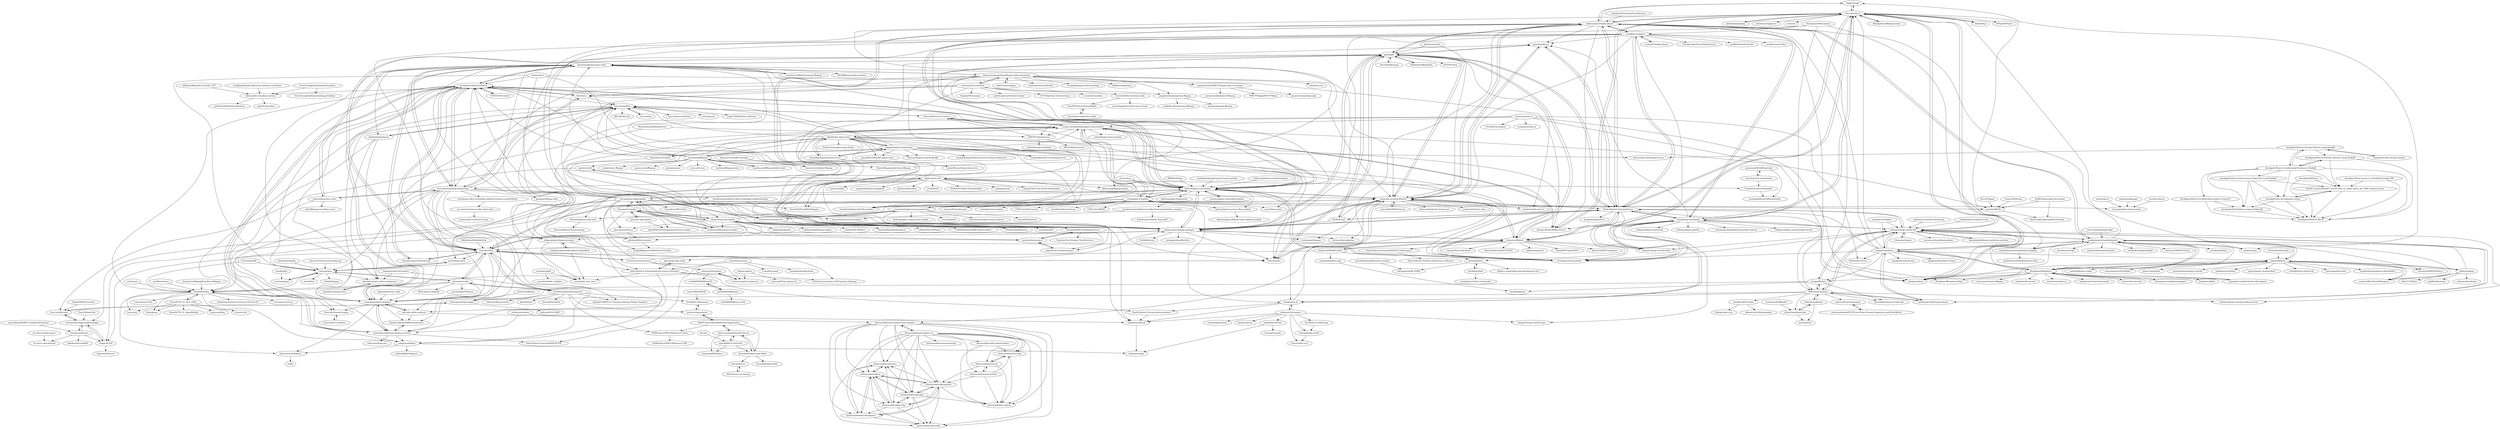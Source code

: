 digraph G {
"clappr/clappr" -> "video-dev/hls.js" ["e"=1]
"clappr/clappr" -> "shaka-project/shaka-player" ["e"=1]
"markjay4k/Audio-Spectrum-Analyzer-in-Python" -> "djfun/audio-visualizer-python" ["e"=1]
"serversideup/amplitudejs" -> "mediaelement/mediaelement" ["e"=1]
"bbc/brave" -> "Eyevinn/toolbox" ["e"=1]
"bbc/brave" -> "streamlinevideo/streamline" ["e"=1]
"bbc/brave" -> "Eyevinn/streaming-onboarding" ["e"=1]
"Edward-Wu/srt-live-server" -> "Eyevinn/toolbox" ["e"=1]
"Edward-Wu/srt-live-server" -> "sergey-dryabzhinsky/nginx-rtmp-module" ["e"=1]
"gpac/mp4box.js" -> "gpac/gpac" ["e"=1]
"gpac/mp4box.js" -> "axiomatic-systems/Bento4" ["e"=1]
"gpac/mp4box.js" -> "Dash-Industry-Forum/dash.js" ["e"=1]
"shaka-project/shaka-packager" -> "axiomatic-systems/Bento4"
"shaka-project/shaka-packager" -> "shaka-project/shaka-player"
"shaka-project/shaka-packager" -> "gpac/gpac"
"shaka-project/shaka-packager" -> "Dash-Industry-Forum/dash.js"
"shaka-project/shaka-packager" -> "devine-dl/pywidevine" ["e"=1]
"shaka-project/shaka-packager" -> "shaka-project/shaka-streamer"
"shaka-project/shaka-packager" -> "hyugogirubato/KeyDive" ["e"=1]
"shaka-project/shaka-packager" -> "kaltura/nginx-vod-module"
"shaka-project/shaka-packager" -> "wvdumper/dumper" ["e"=1]
"shaka-project/shaka-packager" -> "Haivision/srt" ["e"=1]
"shaka-project/shaka-packager" -> "FoxRefire/wvg" ["e"=1]
"shaka-project/shaka-packager" -> "tsduck/tsduck"
"shaka-project/shaka-packager" -> "gpac/mp4box.js" ["e"=1]
"shaka-project/shaka-packager" -> "streamlinevideo/streamline"
"shaka-project/shaka-packager" -> "bitmovin/libdash"
"Novage/p2p-media-loader" -> "Novage/wt-tracker"
"Novage/p2p-media-loader" -> "cdnbye/hlsjs-p2p-engine"
"Novage/p2p-media-loader" -> "webtorrent/bittorrent-tracker" ["e"=1]
"Novage/p2p-media-loader" -> "kaltura/nginx-vod-module"
"Novage/p2p-media-loader" -> "pldubouilh/live-torrent"
"Novage/p2p-media-loader" -> "gitsummore/nile.js" ["e"=1]
"Novage/p2p-media-loader" -> "streamlinevideo/streamline"
"Novage/p2p-media-loader" -> "AirenSoft/OvenMediaEngine" ["e"=1]
"Novage/p2p-media-loader" -> "streamroot/clappr-p2phls-plugin"
"Novage/p2p-media-loader" -> "Chocobozzz/PeerTube" ["e"=1]
"Novage/p2p-media-loader" -> "sergey-dryabzhinsky/nginx-rtmp-module"
"Novage/p2p-media-loader" -> "videojs/mux.js" ["e"=1]
"Novage/p2p-media-loader" -> "Iragne/PCDN"
"Novage/p2p-media-loader" -> "shaka-project/shaka-packager"
"Novage/p2p-media-loader" -> "shaka-project/shaka-player"
"gpac/gpac" -> "axiomatic-systems/Bento4"
"gpac/gpac" -> "gpac/mp4box.js" ["e"=1]
"gpac/gpac" -> "shaka-project/shaka-packager"
"gpac/gpac" -> "Dash-Industry-Forum/dash.js"
"gpac/gpac" -> "ultravideo/kvazaar" ["e"=1]
"gpac/gpac" -> "Haivision/srt" ["e"=1]
"gpac/gpac" -> "Netflix/vmaf" ["e"=1]
"gpac/gpac" -> "shaka-project/shaka-player"
"gpac/gpac" -> "tsduck/tsduck"
"gpac/gpac" -> "MediaArea/MediaInfo" ["e"=1]
"gpac/gpac" -> "IENT/YUView" ["e"=1]
"gpac/gpac" -> "ireader/media-server" ["e"=1]
"gpac/gpac" -> "bitmovin/libdash"
"gpac/gpac" -> "kaltura/nginx-vod-module"
"gpac/gpac" -> "krzemienski/awesome-video"
"fluent-ffmpeg/node-fluent-ffmpeg" -> "video-dev/hls.js" ["e"=1]
"jackzhang1204/sewise-player" -> "videojs/videojs-contrib-hls" ["e"=1]
"jackzhang1204/sewise-player" -> "jwplayer/jwplayer" ["e"=1]
"jackzhang1204/sewise-player" -> "RReverser/mpegts" ["e"=1]
"swfobject/swfobject" -> "videojs/videojs-contrib-hls" ["e"=1]
"swfobject/swfobject" -> "jwplayer/jwplayer" ["e"=1]
"streamlinevideo/streamline" -> "streamlinevideo/low-latency-preview"
"streamlinevideo/streamline" -> "cannonbeach/ott-packager"
"streamlinevideo/streamline" -> "Eyevinn/streaming-onboarding"
"streamlinevideo/streamline" -> "jkarthic-akamai/ABR-Broadcaster"
"streamlinevideo/streamline" -> "tsduck/tsduck"
"streamlinevideo/streamline" -> "futzu/threefive"
"streamlinevideo/streamline" -> "Comcast/gots"
"streamlinevideo/streamline" -> "epiclabs-io/epic-video-comparator"
"streamlinevideo/streamline" -> "Eyevinn/toolbox"
"streamlinevideo/streamline" -> "krzemienski/awesome-video"
"streamlinevideo/streamline" -> "soldiermoth/hlsq"
"streamlinevideo/streamline" -> "bbc/brave" ["e"=1]
"streamlinevideo/streamline" -> "shaka-project/shaka-streamer"
"streamlinevideo/streamline" -> "CESNET/UltraGrid" ["e"=1]
"streamlinevideo/streamline" -> "kaltura/nginx-vod-module"
"jwplayer/jwplayer" -> "flowplayer/flowplayer"
"jwplayer/jwplayer" -> "videojs/videojs-contrib-hls"
"jwplayer/jwplayer" -> "jackzhang1204/sewise-player" ["e"=1]
"jwplayer/jwplayer" -> "mediaelement/mediaelement"
"jwplayer/jwplayer" -> "mangui/flashls" ["e"=1]
"jwplayer/jwplayer" -> "video-dev/hls.js"
"jwplayer/jwplayer" -> "googleads/videojs-ima" ["e"=1]
"jwplayer/jwplayer" -> "shaka-project/shaka-player"
"jwplayer/jwplayer" -> "jwplayer/web-player-demos"
"jwplayer/jwplayer" -> "Dash-Industry-Forum/dash.js"
"jwplayer/jwplayer" -> "videojs/video.js" ["e"=1]
"jwplayer/jwplayer" -> "Red5/red5-server" ["e"=1]
"jwplayer/jwplayer" -> "jplayer/jPlayer"
"jwplayer/jwplayer" -> "arut/nginx-rtmp-module" ["e"=1]
"jwplayer/jwplayer" -> "clappr/clappr" ["e"=1]
"mitxp/HbbTV-Testsuite" -> "karl-rousseau/HybridTvViewer"
"mitxp/HbbTV-Testsuite" -> "fraunhoferfokus/node-hbbtv"
"mitxp/HbbTV-Testsuite" -> "Samsung/HbbPlayer"
"Eyevinn/channel-engine" -> "Eyevinn/hls-vodtolive"
"OpenRTMFP/Cumulus" -> "lava-tech/hls-p2p" ["e"=1]
"kolber/audiojs" -> "jplayer/jPlayer"
"kolber/audiojs" -> "zohararad/audio5js"
"kolber/audiojs" -> "mediaelement/mediaelement"
"kolber/audiojs" -> "scottschiller/SoundManager2" ["e"=1]
"kolber/audiojs" -> "kele527/iSlider" ["e"=1]
"kolber/audiojs" -> "goldfire/howler.js" ["e"=1]
"rtc-io/rtc-quickconnect" -> "rtc-io/rtc-switchboard" ["e"=1]
"krzemienski/awesome-video" -> "Eyevinn/streaming-onboarding"
"krzemienski/awesome-video" -> "sitkevij/awesome-video"
"krzemienski/awesome-video" -> "streamlinevideo/streamline"
"krzemienski/awesome-video" -> "ebu/awesome-broadcasting" ["e"=1]
"krzemienski/awesome-video" -> "shaka-project/shaka-packager"
"krzemienski/awesome-video" -> "Haivision/srt" ["e"=1]
"krzemienski/awesome-video" -> "axiomatic-systems/Bento4"
"krzemienski/awesome-video" -> "JNoDuq/videobench" ["e"=1]
"krzemienski/awesome-video" -> "cannonbeach/ott-packager"
"krzemienski/awesome-video" -> "kaltura/nginx-vod-module"
"krzemienski/awesome-video" -> "gpac/gpac"
"krzemienski/awesome-video" -> "transitive-bullshit/awesome-ffmpeg" ["e"=1]
"krzemienski/awesome-video" -> "shaka-project/shaka-streamer"
"krzemienski/awesome-video" -> "slhck/ffmpeg-quality-metrics" ["e"=1]
"krzemienski/awesome-video" -> "quasarstream/python-ffmpeg-video-streaming"
"ponchio/untrunc" -> "gpac/gpac" ["e"=1]
"ponchio/untrunc" -> "axiomatic-systems/Bento4" ["e"=1]
"videojs/http-streaming" -> "videojs/videojs-contrib-hls"
"videojs/http-streaming" -> "video-dev/hls.js"
"videojs/http-streaming" -> "Dash-Industry-Forum/dash.js"
"videojs/http-streaming" -> "shaka-project/shaka-player"
"videojs/http-streaming" -> "videojs/mux.js" ["e"=1]
"videojs/http-streaming" -> "videojs/video.js" ["e"=1]
"videojs/http-streaming" -> "videojs/videojs-contrib-quality-levels" ["e"=1]
"videojs/http-streaming" -> "videojs/videojs-contrib-dash" ["e"=1]
"videojs/http-streaming" -> "videojs/videojs-contrib-eme" ["e"=1]
"videojs/http-streaming" -> "illuspas/Node-Media-Server" ["e"=1]
"videojs/http-streaming" -> "videojs/videojs-contrib-ads" ["e"=1]
"videojs/http-streaming" -> "arut/nginx-rtmp-module" ["e"=1]
"videojs/http-streaming" -> "gpac/mp4box.js" ["e"=1]
"videojs/http-streaming" -> "videojs/videojs-playlist" ["e"=1]
"videojs/http-streaming" -> "chrisboustead/videojs-hls-quality-selector" ["e"=1]
"liwf616/awesome-live-stream" -> "gnolizuh/BLSS" ["e"=1]
"liwf616/awesome-live-stream" -> "KouChongYang/rtmpServerStudy" ["e"=1]
"JNoDuq/videobench" -> "Eyevinn/toolbox" ["e"=1]
"JNoDuq/videobench" -> "epiclabs-io/epic-video-comparator" ["e"=1]
"JNoDuq/videobench" -> "streamlinevideo/low-latency-preview" ["e"=1]
"JNoDuq/videobench" -> "cannonbeach/ott-packager" ["e"=1]
"epiclabs-io/epic-video-comparator" -> "epiclabs-io/inspector.js"
"videojs/videojs-contrib-hls" -> "videojs/http-streaming"
"videojs/videojs-contrib-hls" -> "video-dev/hls.js"
"videojs/videojs-contrib-hls" -> "jackzhang1204/sewise-player" ["e"=1]
"videojs/videojs-contrib-hls" -> "videojs/video.js" ["e"=1]
"videojs/videojs-contrib-hls" -> "mangui/flashls" ["e"=1]
"videojs/videojs-contrib-hls" -> "jwplayer/jwplayer"
"videojs/videojs-contrib-hls" -> "Dash-Industry-Forum/dash.js"
"videojs/videojs-contrib-hls" -> "kmoskwiak/videojs-resolution-switcher" ["e"=1]
"videojs/videojs-contrib-hls" -> "Chimeejs/chimee" ["e"=1]
"videojs/videojs-contrib-hls" -> "videojs/videojs-contrib-dash" ["e"=1]
"videojs/videojs-contrib-hls" -> "RReverser/mpegts"
"videojs/videojs-contrib-hls" -> "surmon-china/videojs-player" ["e"=1]
"videojs/videojs-contrib-hls" -> "videojs/videojs-contrib-media-sources" ["e"=1]
"videojs/videojs-contrib-hls" -> "mediaelement/mediaelement"
"videojs/videojs-contrib-hls" -> "arut/nginx-rtmp-module" ["e"=1]
"Eyevinn/streaming-onboarding" -> "krzemienski/awesome-video"
"Eyevinn/streaming-onboarding" -> "streamlinevideo/streamline"
"Eyevinn/streaming-onboarding" -> "sitkevij/awesome-video"
"Eyevinn/streaming-onboarding" -> "Eyevinn/channel-engine"
"Eyevinn/streaming-onboarding" -> "streamlinevideo/low-latency-preview"
"Eyevinn/streaming-onboarding" -> "Eyevinn/toolbox"
"Eyevinn/streaming-onboarding" -> "leandromoreira/http-video-streaming-troubleshooting"
"Eyevinn/streaming-onboarding" -> "bbc/brave" ["e"=1]
"Eyevinn/streaming-onboarding" -> "epiclabs-io/epic-video-comparator"
"Eyevinn/streaming-onboarding" -> "streaming-video-technology-alliance/common-media-library"
"Eyevinn/streaming-onboarding" -> "gesinger/debug-video"
"Eyevinn/streaming-onboarding" -> "soldiermoth/hlsq"
"Eyevinn/streaming-onboarding" -> "tsduck/tsduck"
"Eyevinn/streaming-onboarding" -> "videojs/thumbcoil"
"Eyevinn/streaming-onboarding" -> "cannonbeach/ott-packager"
"webtorrent/bittorrent-tracker" -> "Novage/wt-tracker" ["e"=1]
"webtorrent/bittorrent-tracker" -> "Novage/p2p-media-loader" ["e"=1]
"RReverser/mpegts" -> "mangui/flashls" ["e"=1]
"RReverser/mpegts" -> "jDataView/jBinary"
"RReverser/mpegts" -> "miniflycn/HLS-demo"
"RReverser/mpegts" -> "videojs/videojs-contrib-hls"
"RReverser/mpegts" -> "jackzhang1204/sewise-player" ["e"=1]
"RReverser/mpegts" -> "jDataView/jDataView"
"RReverser/mpegts" -> "videojs/videojs-contrib-media-sources" ["e"=1]
"RReverser/mpegts" -> "videojs/mux.js" ["e"=1]
"RReverser/mpegts" -> "mjrusso/livestreaming-js"
"RReverser/mpegts" -> "denivip/osmf-hls-plugin"
"RReverser/mpegts" -> "bjarnoldus/momovi-video-hls"
"quasarstream/python-ffmpeg-video-streaming" -> "scivision/PyLivestream"
"quasarstream/python-ffmpeg-video-streaming" -> "abhiTronix/vidgear" ["e"=1]
"quasarstream/python-ffmpeg-video-streaming" -> "quasarstream/PHP-FFmpeg-video-streaming"
"quasarstream/python-ffmpeg-video-streaming" -> "krzemienski/awesome-video"
"quasarstream/python-ffmpeg-video-streaming" -> "vincentbernat/video2hls"
"quasarstream/python-ffmpeg-video-streaming" -> "kkroening/ffmpeg-python" ["e"=1]
"quasarstream/python-ffmpeg-video-streaming" -> "escaped/django-video-encoding"
"quasarstream/python-ffmpeg-video-streaming" -> "axiomatic-systems/Bento4"
"quasarstream/python-ffmpeg-video-streaming" -> "jeffbass/imagezmq" ["e"=1]
"quasarstream/python-ffmpeg-video-streaming" -> "kaltura/nginx-vod-module"
"quasarstream/python-ffmpeg-video-streaming" -> "Eyevinn/streaming-onboarding"
"quasarstream/python-ffmpeg-video-streaming" -> "globocom/m3u8"
"quasarstream/python-ffmpeg-video-streaming" -> "bbc/brave" ["e"=1]
"quasarstream/python-ffmpeg-video-streaming" -> "jonghwanhyeon/python-ffmpeg"
"quasarstream/python-ffmpeg-video-streaming" -> "datarhei/core" ["e"=1]
"abhiTronix/vidgear" -> "quasarstream/python-ffmpeg-video-streaming" ["e"=1]
"cdnbye/hlsjs-p2p-engine" -> "Novage/p2p-media-loader"
"cdnbye/hlsjs-p2p-engine" -> "Novage/wt-tracker"
"cdnbye/hlsjs-p2p-engine" -> "PearInc/PearPlayer.js" ["e"=1]
"cdnbye/hlsjs-p2p-engine" -> "maysrp/yunBT" ["e"=1]
"cdnbye/hlsjs-p2p-engine" -> "cdnbye/gosignaler"
"cdnbye/hlsjs-p2p-engine" -> "pldubouilh/live-torrent"
"cdnbye/hlsjs-p2p-engine" -> "cdnbye/android-p2p-engine" ["e"=1]
"cdnbye/hlsjs-p2p-engine" -> "gitsummore/nile.js" ["e"=1]
"cdnbye/hlsjs-p2p-engine" -> "webtorrent/bittorrent-tracker" ["e"=1]
"cdnbye/hlsjs-p2p-engine" -> "kaltura/nginx-vod-module"
"cdnbye/hlsjs-p2p-engine" -> "cdnbye/P2P-DPlayer"
"cdnbye/hlsjs-p2p-engine" -> "Iragne/PCDN"
"cdnbye/hlsjs-p2p-engine" -> "PearInc/PearDownloader.js" ["e"=1]
"cdnbye/hlsjs-p2p-engine" -> "cdnbye/P2P-CKPlayer"
"cdnbye/hlsjs-p2p-engine" -> "CoSMoSoftware/OBS-studio-webrtc" ["e"=1]
"streamroot/bemtv" -> "streamroot/clappr-p2phls-plugin"
"streamroot/bemtv" -> "Iragne/PCDN"
"streamroot/bemtv" -> "fabiohecht/LiveShift"
"streamroot/bemtv" -> "rtc-io/rtc-switchboard"
"MonaSolutions/MonaServer" -> "DDVTECH/mistserver" ["e"=1]
"MonaSolutions/MonaServer" -> "lava-tech/hls-p2p" ["e"=1]
"transitive-bullshit/awesome-ffmpeg" -> "krzemienski/awesome-video" ["e"=1]
"streamlinevideo/low-latency-preview" -> "jkarthic-akamai/ABR-Broadcaster"
"streamlinevideo/low-latency-preview" -> "cannonbeach/ott-packager"
"streamlinevideo/low-latency-preview" -> "streamlinevideo/streamline"
"streamlinevideo/low-latency-preview" -> "Dash-Industry-Forum/DASH-IF-IOP"
"streamlinevideo/low-latency-preview" -> "video-dev/hlsjs-rfcs"
"streamlinevideo/low-latency-preview" -> "soldiermoth/hlsq"
"Comcast/caption-inspector" -> "szatmary/libcaption"
"Novage/wt-tracker" -> "Novage/p2p-media-loader"
"Novage/wt-tracker" -> "OpenWebTorrent/openwebtorrent-tracker"
"Novage/wt-tracker" -> "DiegoRBaquero/uWebTorrentTracker"
"Novage/wt-tracker" -> "webtorrent/bittorrent-tracker" ["e"=1]
"Novage/wt-tracker" -> "greatest-ape/aquatic" ["e"=1]
"Novage/wt-tracker" -> "cdnbye/hlsjs-p2p-engine"
"jkarthic-akamai/ABR-Broadcaster" -> "streamlinevideo/low-latency-preview"
"epiclabs-io/inspector.js" -> "epiclabs-io/epic-video-comparator"
"bengarney/list-of-streams" -> "soldiermoth/hlsq"
"bengarney/list-of-streams" -> "epiclabs-io/epic-video-comparator"
"CCExtractor/ccextractor" -> "Comcast/caption-inspector" ["e"=1]
"CCExtractor/ccextractor" -> "tsduck/tsduck" ["e"=1]
"CCExtractor/ccextractor" -> "szatmary/libcaption" ["e"=1]
"CCExtractor/ccextractor" -> "axiomatic-systems/Bento4" ["e"=1]
"CCExtractor/ccextractor" -> "shaka-project/shaka-packager" ["e"=1]
"quasarstream/PHP-FFmpeg-video-streaming" -> "quasarstream/shaka-php"
"quasarstream/PHP-FFmpeg-video-streaming" -> "protonemedia/laravel-ffmpeg" ["e"=1]
"quasarstream/PHP-FFmpeg-video-streaming" -> "PHP-FFMpeg/PHP-FFMpeg" ["e"=1]
"quasarstream/PHP-FFmpeg-video-streaming" -> "quasarstream/python-ffmpeg-video-streaming"
"kaltura/platform-install-packages" -> "kaltura/nginx-vod-module" ["e"=1]
"aizvorski/h264bitstream" -> "axiomatic-systems/Bento4" ["e"=1]
"pldubouilh/live-torrent" -> "DiegoRBaquero/uWebTorrentTracker"
"castlabs/dashencrypt" -> "castlabs/dashas"
"Eyevinn/toolbox" -> "voc/srtrelay" ["e"=1]
"Eyevinn/toolbox" -> "Eyevinn/ott-multiview"
"Eyevinn/toolbox" -> "futzu/threefive"
"Eyevinn/toolbox" -> "Edward-Wu/srt-live-server" ["e"=1]
"Eyevinn/toolbox" -> "JNoDuq/videobench" ["e"=1]
"Eyevinn/toolbox" -> "streamlinevideo/low-latency-preview"
"Eyevinn/toolbox" -> "rse/vingester" ["e"=1]
"Eyevinn/toolbox" -> "loopy750/SRT-Stats-Monitor" ["e"=1]
"Eyevinn/toolbox" -> "cannonbeach/ott-packager"
"Eyevinn/toolbox" -> "BELABOX/srtla" ["e"=1]
"shaka-project/shaka-player-embedded" -> "shaka-project/shaka-streamer"
"shaka-project/shaka-player-embedded" -> "youtube/js_mse_eme"
"slederer/DASHEncoder" -> "gpac/node-gpac-dash"
"slederer/DASHEncoder" -> "castlabs/dashencrypt"
"slederer/DASHEncoder" -> "djvergad/dash"
"slederer/DASHEncoder" -> "bitmovin/libdash"
"jonghwanhyeon/python-ffmpeg" -> "yukihiko-shinoda/asyncffmpeg"
"jonghwanhyeon/python-ffmpeg" -> "imageio/imageio-ffmpeg" ["e"=1]
"cannonbeach/ott-packager" -> "streamlinevideo/low-latency-preview"
"cannonbeach/ott-packager" -> "jkarthic-akamai/ABR-Broadcaster"
"cannonbeach/ott-packager" -> "futzu/threefive"
"cannonbeach/ott-packager" -> "streamlinevideo/streamline"
"cannonbeach/ott-packager" -> "cbsinteractive/bakery"
"cannonbeach/ott-packager" -> "Eyevinn/channel-engine"
"cannonbeach/ott-packager" -> "epiclabs-io/hls-analyzer"
"jDataView/jBinary" -> "jDataView/jDataView"
"jDataView/jBinary" -> "vjeux/jParser"
"jDataView/jBinary" -> "RReverser/mpegts"
"matvp91/indigo-player" -> "canalplus/rx-player" ["e"=1]
"jDataView/jDataView" -> "jDataView/jBinary"
"jDataView/jDataView" -> "vjeux/jParser"
"ultravideo/kvazaar" -> "gpac/gpac" ["e"=1]
"sitkevij/awesome-video" -> "krzemienski/awesome-video"
"sitkevij/awesome-video" -> "Eyevinn/streaming-onboarding"
"sitkevij/awesome-video" -> "Eyevinn/channel-engine"
"sitkevij/awesome-video" -> "slhck/ffmpeg-encoding-course"
"sannies/isoviewer" -> "Dash-Industry-Forum/DASH-IF-IOP"
"sannies/isoviewer" -> "amarghosh/mp4viewer"
"sannies/isoviewer" -> "Dash-Industry-Forum/dash-live-source-simulator"
"sannies/isoviewer" -> "l-smash/l-smash" ["e"=1]
"Dash-Industry-Forum/DASH-IF-Conformance" -> "Dash-Industry-Forum/Conformance-Software"
"leandromoreira/http-video-streaming-troubleshooting" -> "leandromoreira/resty-bakery"
"djvergad/dash" -> "haraldott/dash"
"djvergad/dash" -> "akhila-s-rao/mobile-network-datasets-ns3"
"djvergad/dash" -> "dattnguyenx/RL-DASH"
"shaka-project/shaka-player" -> "Dash-Industry-Forum/dash.js"
"shaka-project/shaka-player" -> "shaka-project/shaka-packager"
"shaka-project/shaka-player" -> "video-dev/hls.js"
"shaka-project/shaka-player" -> "axiomatic-systems/Bento4"
"shaka-project/shaka-player" -> "videojs/video.js" ["e"=1]
"shaka-project/shaka-player" -> "videojs/http-streaming"
"shaka-project/shaka-player" -> "gpac/mp4box.js" ["e"=1]
"shaka-project/shaka-player" -> "gpac/gpac"
"shaka-project/shaka-player" -> "canalplus/rx-player"
"shaka-project/shaka-player" -> "clappr/clappr" ["e"=1]
"shaka-project/shaka-player" -> "videojs/mux.js" ["e"=1]
"shaka-project/shaka-player" -> "kaltura/nginx-vod-module"
"shaka-project/shaka-player" -> "mediaelement/mediaelement"
"shaka-project/shaka-player" -> "illuspas/Node-Media-Server" ["e"=1]
"shaka-project/shaka-player" -> "sampotts/plyr" ["e"=1]
"ebu/awesome-broadcasting" -> "tsduck/tsduck" ["e"=1]
"ebu/awesome-broadcasting" -> "krzemienski/awesome-video" ["e"=1]
"markus-perl/ffmpeg-build-script" -> "jrottenberg/ffmpeg" ["e"=1]
"axiomatic-systems/Bento4" -> "shaka-project/shaka-packager"
"axiomatic-systems/Bento4" -> "gpac/gpac"
"axiomatic-systems/Bento4" -> "Dash-Industry-Forum/dash.js"
"axiomatic-systems/Bento4" -> "gpac/mp4box.js" ["e"=1]
"axiomatic-systems/Bento4" -> "tsduck/tsduck"
"axiomatic-systems/Bento4" -> "shaka-project/shaka-player"
"axiomatic-systems/Bento4" -> "devine-dl/pywidevine" ["e"=1]
"axiomatic-systems/Bento4" -> "Haivision/srt" ["e"=1]
"axiomatic-systems/Bento4" -> "wvdumper/dumper" ["e"=1]
"axiomatic-systems/Bento4" -> "Satsuoni/widevine-l3-guesser" ["e"=1]
"axiomatic-systems/Bento4" -> "medvm/widevine_keys" ["e"=1]
"axiomatic-systems/Bento4" -> "bitmovin/libdash"
"axiomatic-systems/Bento4" -> "ireader/media-server" ["e"=1]
"axiomatic-systems/Bento4" -> "aizvorski/h264bitstream" ["e"=1]
"axiomatic-systems/Bento4" -> "kaltura/nginx-vod-module"
"ebu/hbbtv-dvbstream" -> "aventuri/opencaster"
"jrottenberg/ffmpeg" -> "markus-perl/ffmpeg-build-script" ["e"=1]
"jrottenberg/ffmpeg" -> "wader/static-ffmpeg" ["e"=1]
"jrottenberg/ffmpeg" -> "opencoconut/ffmpeg"
"jrottenberg/ffmpeg" -> "krzemienski/awesome-video"
"jrottenberg/ffmpeg" -> "tiangolo/nginx-rtmp-docker"
"jrottenberg/ffmpeg" -> "kaltura/nginx-vod-module"
"jrottenberg/ffmpeg" -> "giorgisio/goav" ["e"=1]
"jrottenberg/ffmpeg" -> "rust-av/Av1an" ["e"=1]
"jrottenberg/ffmpeg" -> "Eyevinn/toolbox"
"jrottenberg/ffmpeg" -> "zimbatm/ffmpeg-static" ["e"=1]
"jrottenberg/ffmpeg" -> "alfg/docker-nginx-rtmp"
"jrottenberg/ffmpeg" -> "streamlinevideo/streamline"
"jrottenberg/ffmpeg" -> "grafov/m3u8" ["e"=1]
"jrottenberg/ffmpeg" -> "linuxserver/docker-ffmpeg"
"jrottenberg/ffmpeg" -> "fluent-ffmpeg/node-fluent-ffmpeg" ["e"=1]
"MediaArea/MediaInfo" -> "gpac/gpac" ["e"=1]
"ffmpegwasm/ffmpeg.wasm" -> "video-dev/hls.js" ["e"=1]
"paypal/accessible-html5-video-player" -> "mediaelement/mediaelement" ["e"=1]
"paypal/accessible-html5-video-player" -> "flowplayer/flowplayer" ["e"=1]
"slact/nchan" -> "kaltura/nginx-vod-module" ["e"=1]
"slact/nchan" -> "arut/nginx-ts-module" ["e"=1]
"greatest-ape/aquatic" -> "OpenWebTorrent/openwebtorrent-tracker" ["e"=1]
"greatest-ape/aquatic" -> "Novage/wt-tracker" ["e"=1]
"illuspas/Node-Media-Server" -> "video-dev/hls.js" ["e"=1]
"kaltura/nginx-vod-module" -> "nytimes/nginx-vod-module-docker"
"kaltura/nginx-vod-module" -> "shaka-project/shaka-packager"
"kaltura/nginx-vod-module" -> "arut/nginx-ts-module"
"kaltura/nginx-vod-module" -> "sergey-dryabzhinsky/nginx-rtmp-module"
"kaltura/nginx-vod-module" -> "arut/nginx-rtmp-module" ["e"=1]
"kaltura/nginx-vod-module" -> "Novage/p2p-media-loader"
"kaltura/nginx-vod-module" -> "kaltura/nginx-secure-token-module"
"kaltura/nginx-vod-module" -> "axiomatic-systems/Bento4"
"kaltura/nginx-vod-module" -> "streamlinevideo/streamline"
"kaltura/nginx-vod-module" -> "winshining/nginx-http-flv-module" ["e"=1]
"kaltura/nginx-vod-module" -> "kaltura/media-framework"
"kaltura/nginx-vod-module" -> "gpac/gpac"
"kaltura/nginx-vod-module" -> "cannonbeach/ott-packager"
"kaltura/nginx-vod-module" -> "shaka-project/shaka-player"
"kaltura/nginx-vod-module" -> "Haivision/srt" ["e"=1]
"Eyevinn/hls-vodtolive" -> "Eyevinn/channel-engine"
"pingostack/pingos" -> "im-pingo/nginx-rtmp-module" ["e"=1]
"streamroot/clappr-p2phls-plugin" -> "streamroot/bemtv"
"streamroot/clappr-p2phls-plugin" -> "Iragne/PCDN"
"streamroot/clappr-p2phls-plugin" -> "lava-tech/hls-p2p"
"Eyevinn/mp4ff" -> "Comcast/gots" ["e"=1]
"Eyevinn/mp4ff" -> "futzu/threefive" ["e"=1]
"mangui/flashls" -> "RReverser/mpegts" ["e"=1]
"mangui/flashls" -> "denivip/osmf-hls-plugin" ["e"=1]
"mangui/flashls" -> "videojs/videojs-contrib-hls" ["e"=1]
"mangui/flashls" -> "bjarnoldus/momovi-video-hls" ["e"=1]
"mangui/flashls" -> "castlabs/dashas" ["e"=1]
"carsonmcdonald/HTTP-Live-Video-Stream-Segmenter-and-Distributor" -> "mjrusso/livestreaming-js"
"collab-project/videojs-record" -> "videojs/videojs-contrib-hls" ["e"=1]
"futzu/threefive" -> "futzu/SCTE-35_HLS_x9k3"
"futzu/threefive" -> "Comcast/scte35-js"
"futzu/threefive" -> "leandromoreira/scte-35-scte-104-scte-67"
"futzu/threefive" -> "Comcast/scte35-go"
"futzu/threefive" -> "futzu/cuei"
"futzu/threefive" -> "soldiermoth/hlsq"
"futzu/threefive" -> "cannonbeach/ott-packager"
"futzu/threefive" -> "cbsinteractive/bakery"
"futzu/threefive" -> "futzu/gums"
"shaka-project/shaka-streamer" -> "shaka-project/shaka-player-embedded"
"shaka-project/shaka-streamer" -> "youtube/js_mse_eme"
"shaka-project/shaka-streamer" -> "twitchtv/acm-mmsys-2020-grand-challenge" ["e"=1]
"MediaArea/MediaInfoLib" -> "tsduck/tsduck" ["e"=1]
"vbence/stream-m" -> "yomguy/stream-m"
"vbence/stream-m" -> "RReverser/mpegts"
"vbence/stream-m" -> "Fenrirthviti/stream-site"
"vbence/stream-m" -> "Red5/red5-server" ["e"=1]
"vbence/stream-m" -> "131/h264-live-player" ["e"=1]
"vbence/stream-m" -> "DDVTECH/mistserver"
"vbence/stream-m" -> "flowplayer/flowplayer-hlsjs"
"vbence/stream-m" -> "sergey-dryabzhinsky/nginx-rtmp-module"
"aiXander/Realtime_PyAudio_FFT" -> "djfun/audio-visualizer-python" ["e"=1]
"TareqAlqutami/rtmp-hls-server" -> "tiangolo/nginx-rtmp-docker"
"TareqAlqutami/rtmp-hls-server" -> "alfg/docker-nginx-rtmp"
"TareqAlqutami/rtmp-hls-server" -> "JamiePhonic/rtmps-hls-server"
"TareqAlqutami/rtmp-hls-server" -> "Nesseref/nginx-rtmp-auth"
"Iragne/PCDN" -> "titpetric/PeerLive"
"Iragne/PCDN" -> "streamroot/clappr-p2phls-plugin"
"FerryYoungFan/FanselineVisualizer" -> "FerryYoungFan/FanselineImageToolbox"
"FerryYoungFan/FanselineVisualizer" -> "djfun/audio-visualizer-python"
"svt/encore" -> "futzu/threefive" ["e"=1]
"braice/MuMuDVB" -> "ebu/hbbtv-dvbstream" ["e"=1]
"sandflow/ttconv" -> "futzu/threefive" ["e"=1]
"NoniDOTio/LiveStreamRadio" -> "foxtacles/youtube-live-radio"
"homebrew-ffmpeg/homebrew-ffmpeg" -> "futzu/threefive" ["e"=1]
"EricBerendsen/dvbinspector" -> "tsduck/tsduck"
"EricBerendsen/dvbinspector" -> "ebu/hbbtv-dvbstream"
"EricBerendsen/dvbinspector" -> "daniep01/MPEG-2-Transport-Stream-Packet-Analyser"
"EricBerendsen/dvbinspector" -> "linuxstb/dvb2dvb"
"EricBerendsen/dvbinspector" -> "aventuri/opencaster"
"EricBerendsen/dvbinspector" -> "DVBProject/DVB-I-Reference-Client"
"EricBerendsen/dvbinspector" -> "kynesim/tstools"
"EricBerendsen/dvbinspector" -> "OlivierLeBozec/viewts"
"EricBerendsen/dvbinspector" -> "gfto/dvblast" ["e"=1]
"muaz-khan/WebRTC-Scalable-Broadcast" -> "streamroot/bemtv" ["e"=1]
"bitmovin/bitmovin-player-web-samples" -> "bitmovin/bitmovin-player-ui"
"bitmovin/bitmovin-player-web-samples" -> "bitmovin/bitcodin-java"
"bitmovin/bitmovin-player-web-samples" -> "bitmovin/bitcodin-node"
"bitmovin/bitmovin-player-web-samples" -> "bitmovin/bitcodin-js"
"bitmovin/bitmovin-player-web-samples" -> "bitmovin/bitdash-developers"
"bitmovin/bitmovin-player-web-samples" -> "bitmovin/bitcodin-ruby"
"bitmovin/bitmovin-player-web-samples" -> "bitmovin/bitcodin-php"
"bitmovin/bitmovin-player-web-samples" -> "bitmovin/bitcodin-python"
"bitmovin/bitmovin-player-web-samples" -> "bitmovin/bitlive-admin"
"bitmovin/bitmovin-player-web-samples" -> "bitmovin/bitmovin-php"
"anwenzen/M3u8Download" -> "hestyle/m3u8_downloader"
"anwenzen/M3u8Download" -> "mrzhangfelix/m3u8Downloader"
"peterbangert/dash-meets-ns3gym" -> "dattnguyenx/RL-DASH"
"aventuri/opencaster" -> "ebu/hbbtv-dvbstream"
"aventuri/opencaster" -> "HbbTV-Association/ReferenceApplication"
"soldiermoth/hlsq" -> "philcluff/phils-players"
"soldiermoth/hlsq" -> "cbsinteractive/bakery"
"soldiermoth/hlsq" -> "videojs/murphy"
"DVBProject/DVB-I-Reference-Client" -> "DVBProject/DVB-I-Reference-CSR"
"kaltura/nginx-secure-token-module" -> "kaltura/nginx-akamai-token-validate-module"
"cta-wave/common-media-client-data" -> "montevideo-tech/vast-2-sgai"
"cbsinteractive/bakery" -> "as/hls"
"arut/nginx-rtmp-module" -> "video-dev/hls.js" ["e"=1]
"arut/nginx-rtmp-module" -> "kaltura/nginx-vod-module" ["e"=1]
"arut/nginx-rtmp-module" -> "sergey-dryabzhinsky/nginx-rtmp-module" ["e"=1]
"sergey-dryabzhinsky/nginx-rtmp-module" -> "arut/nginx-ts-module"
"sergey-dryabzhinsky/nginx-rtmp-module" -> "kaltura/nginx-vod-module"
"sergey-dryabzhinsky/nginx-rtmp-module" -> "arut/nginx-rtmp-module" ["e"=1]
"sergey-dryabzhinsky/nginx-rtmp-module" -> "Edward-Wu/srt-live-server" ["e"=1]
"sergey-dryabzhinsky/nginx-rtmp-module" -> "alfg/docker-nginx-rtmp"
"sergey-dryabzhinsky/nginx-rtmp-module" -> "winshining/nginx-http-flv-module" ["e"=1]
"sergey-dryabzhinsky/nginx-rtmp-module" -> "gnolizuh/BLSS"
"sergey-dryabzhinsky/nginx-rtmp-module" -> "omar-haris/nginx-rtmp-monitoring"
"sergey-dryabzhinsky/nginx-rtmp-module" -> "ossrs/httpx-static" ["e"=1]
"sergey-dryabzhinsky/nginx-rtmp-module" -> "ut0mt8/nginx-rtmp-module"
"sergey-dryabzhinsky/nginx-rtmp-module" -> "DDVTECH/mistserver"
"sergey-dryabzhinsky/nginx-rtmp-module" -> "Fenrirthviti/stream-site"
"sergey-dryabzhinsky/nginx-rtmp-module" -> "AirenSoft/OvenMediaEngine" ["e"=1]
"sergey-dryabzhinsky/nginx-rtmp-module" -> "bbc/brave" ["e"=1]
"sergey-dryabzhinsky/nginx-rtmp-module" -> "Haivision/srt" ["e"=1]
"voc/srtrelay" -> "Eyevinn/toolbox" ["e"=1]
"video-dev/hls.js" -> "Dash-Industry-Forum/dash.js"
"video-dev/hls.js" -> "shaka-project/shaka-player"
"video-dev/hls.js" -> "videojs/video.js" ["e"=1]
"video-dev/hls.js" -> "bilibili/flv.js" ["e"=1]
"video-dev/hls.js" -> "videojs/videojs-contrib-hls"
"video-dev/hls.js" -> "arut/nginx-rtmp-module" ["e"=1]
"video-dev/hls.js" -> "videojs/http-streaming"
"video-dev/hls.js" -> "sampotts/plyr" ["e"=1]
"video-dev/hls.js" -> "DIYgod/DPlayer" ["e"=1]
"video-dev/hls.js" -> "ffmpegwasm/ffmpeg.wasm" ["e"=1]
"video-dev/hls.js" -> "phoboslab/jsmpeg" ["e"=1]
"video-dev/hls.js" -> "bytedance/xgplayer" ["e"=1]
"video-dev/hls.js" -> "illuspas/Node-Media-Server" ["e"=1]
"video-dev/hls.js" -> "clappr/clappr" ["e"=1]
"video-dev/hls.js" -> "ossrs/srs" ["e"=1]
"epiclabs-io/hls-analyzer" -> "cannonbeach/ott-packager"
"epiclabs-io/hls-analyzer" -> "jkarthic-akamai/ABR-Broadcaster"
"epiclabs-io/hls-analyzer" -> "bitmovin/bitmovin-player-web-samples"
"djfun/audio-visualizer-python" -> "ajalt/PyVisualizer"
"djfun/audio-visualizer-python" -> "gethiox/GXAudioVisualisation"
"jabbany/CommentCoreLibrary" -> "videojs/videojs-contrib-hls" ["e"=1]
"ossrs/srs-bench" -> "im-pingo/nginx-rtmp-module" ["e"=1]
"kmoskwiak/videojs-resolution-switcher" -> "videojs/videojs-contrib-hls" ["e"=1]
"kynesim/tstools" -> "tsduck/tsduck"
"kynesim/tstools" -> "Comcast/gots"
"kynesim/tstools" -> "EricBerendsen/dvbinspector"
"kynesim/tstools" -> "cannonbeach/ott-packager"
"kynesim/tstools" -> "futzu/threefive"
"kynesim/tstools" -> "epiclabs-io/hls-analyzer"
"kynesim/tstools" -> "guozhaohui/TSParser"
"kynesim/tstools" -> "SRTLab/srt-cookbook"
"bitmovin/bitcodin-php" -> "bitmovin/bitcodin-js"
"bitmovin/bitcodin-php" -> "bitmovin/bitcodin-java"
"bitmovin/bitcodin-php" -> "bitmovin/bitcodin-ruby"
"bitmovin/bitcodin-php" -> "bitmovin/bitcodin-node"
"bitmovin/bitcodin-php" -> "bitmovin/bitdash-developers"
"bitmovin/bitcodin-php" -> "bitmovin/bitcodin-python"
"bitmovin/bitcodin-php" -> "bitmovin/bitlive-admin"
"bitmovin/bitcodin-python" -> "bitmovin/bitcodin-js"
"bitmovin/bitcodin-python" -> "bitmovin/bitcodin-ruby"
"bitmovin/bitcodin-python" -> "bitmovin/bitcodin-java"
"bitmovin/bitcodin-python" -> "bitmovin/bitcodin-node"
"bitmovin/bitcodin-python" -> "bitmovin/bitcodin-php"
"bitmovin/bitcodin-python" -> "bitmovin/bitdash-developers"
"bitmovin/bitcodin-python" -> "bitmovin/bitlive-admin"
"bitmovin/bitcodin-ruby" -> "bitmovin/bitcodin-java"
"bitmovin/bitcodin-ruby" -> "bitmovin/bitcodin-node"
"bitmovin/bitcodin-ruby" -> "bitmovin/bitcodin-js"
"bitmovin/bitcodin-ruby" -> "bitmovin/bitcodin-python"
"bitmovin/bitcodin-ruby" -> "bitmovin/bitdash-developers"
"bitmovin/bitcodin-ruby" -> "bitmovin/bitcodin-php"
"bitmovin/bitcodin-java" -> "bitmovin/bitcodin-node"
"bitmovin/bitcodin-java" -> "bitmovin/bitcodin-js"
"bitmovin/bitcodin-js" -> "bitmovin/bitcodin-java"
"bitmovin/bitcodin-js" -> "bitmovin/bitcodin-node"
"bitmovin/bitcodin-js" -> "bitmovin/bitcodin-python"
"bitmovin/bitcodin-js" -> "bitmovin/bitcodin-ruby"
"bitmovin/bitcodin-js" -> "bitmovin/bitdash-developers"
"bitmovin/bitcodin-js" -> "bitmovin/bitcodin-php"
"Dash-Industry-Forum/codem-isoboxer" -> "videojs/thumbcoil"
"canalplus/rx-player" -> "Orange-OpenSource/hasplayer.js" ["e"=1]
"canalplus/rx-player" -> "shaka-project/shaka-player"
"canalplus/rx-player" -> "Dash-Industry-Forum/dash.js"
"canalplus/rx-player" -> "peaBerberian/wasp-hls"
"canalplus/rx-player" -> "gpac/mp4box.js" ["e"=1]
"canalplus/rx-player" -> "canalplus/react-keys"
"canalplus/rx-player" -> "Dash-Industry-Forum/dash-live-source-simulator"
"canalplus/rx-player" -> "shaka-project/shaka-packager"
"canalplus/rx-player" -> "shaka-project/shaka-streamer"
"canalplus/rx-player" -> "RReverser/mpegts"
"canalplus/rx-player" -> "youtube/js_mse_eme"
"canalplus/rx-player" -> "axiomatic-systems/Bento4"
"canalplus/rx-player" -> "kaltura/nginx-vod-module"
"canalplus/rx-player" -> "bitmovin/libdash"
"canalplus/rx-player" -> "matvp91/indigo-player" ["e"=1]
"mattiasw/ExifReader" -> "jDataView/jDataView" ["e"=1]
"shimberger/gohls" -> "Comcast/gots" ["e"=1]
"foxtacles/youtube-live-radio" -> "NoniDOTio/LiveStreamRadio"
"Dash-Industry-Forum/dash-live-source-simulator" -> "gpac/node-gpac-dash"
"Dash-Industry-Forum/dash-live-source-simulator" -> "twitchtv/acm-mmsys-2020-grand-challenge" ["e"=1]
"Dash-Industry-Forum/dash-live-source-simulator" -> "youtube/js_mse_eme"
"Dash-Industry-Forum/dash-live-source-simulator" -> "streamlinevideo/low-latency-preview"
"Dash-Industry-Forum/dash-live-source-simulator" -> "Dash-Industry-Forum/codem-isoboxer"
"gpac/node-gpac-dash" -> "Dash-Industry-Forum/dash-live-source-simulator"
"miniflycn/HLS-demo" -> "felixge/node-m3u"
"miniflycn/HLS-demo" -> "skimotv/m3u8downloader"
"hestyle/m3u8_downloader" -> "anwenzen/M3u8Download"
"hestyle/m3u8_downloader" -> "Greyh4t/m3u8-Downloader"
"bbc/dvbcss-synctiming" -> "bbc/pydvbcss"
"bbc/pydvbcss" -> "bbc/dvbcss-synctiming"
"lava-tech/hls-p2p" -> "denivip/osmf-hls-plugin"
"lava-tech/hls-p2p" -> "streamroot/clappr-p2phls-plugin"
"fraunhoferfokus/node-hbbtv" -> "fraunhoferfokus/HAT"
"fraunhoferfokus/node-hbbtv" -> "bbc/pydvbcss"
"fraunhoferfokus/node-hbbtv" -> "karl-rousseau/HybridTvViewer"
"bitmovin/bitdash-developers" -> "bitmovin/bitcodin-java"
"bitmovin/bitdash-developers" -> "bitmovin/bitcodin-node"
"bitmovin/bitdash-developers" -> "bitmovin/bitcodin-js"
"pbs/pycaption" -> "jnorton001/pycaption-cli"
"pbs/pycaption" -> "Comcast/caption-inspector"
"datarhei/restreamer" -> "jprjr/multistreamer" ["e"=1]
"datarhei/restreamer" -> "Eyevinn/toolbox" ["e"=1]
"datarhei/restreamer" -> "sergey-dryabzhinsky/nginx-rtmp-module" ["e"=1]
"scottschiller/SoundManager2" -> "jplayer/jPlayer" ["e"=1]
"scottschiller/SoundManager2" -> "mediaelement/mediaelement" ["e"=1]
"globocom/m3u8" -> "grafov/m3u8" ["e"=1]
"globocom/m3u8" -> "sangwonl/python-mpegdash" ["e"=1]
"globocom/m3u8" -> "globocom/hlsclient"
"globocom/m3u8" -> "epiclabs-io/hls-analyzer"
"globocom/m3u8" -> "axiomatic-systems/Bento4"
"globocom/m3u8" -> "Greyh4t/m3u8-Downloader"
"globocom/m3u8" -> "selsta/hlsdl" ["e"=1]
"globocom/m3u8" -> "HeiSir2014/M3U8-Downloader" ["e"=1]
"globocom/m3u8" -> "oopsguy/m3u8" ["e"=1]
"globocom/m3u8" -> "Eyevinn/streaming-onboarding"
"globocom/m3u8" -> "kaltura/nginx-vod-module"
"globocom/m3u8" -> "shaka-project/shaka-packager"
"globocom/m3u8" -> "kkroening/ffmpeg-python" ["e"=1]
"globocom/m3u8" -> "nilaoda/The-New-M3U8-Downloader" ["e"=1]
"globocom/m3u8" -> "LifeActor/ykdl" ["e"=1]
"videojs/mux.js" -> "videojs/m3u8-parser" ["e"=1]
"videojs/mux.js" -> "Dash-Industry-Forum/codem-isoboxer" ["e"=1]
"videojs/mux.js" -> "videojs/thumbcoil" ["e"=1]
"videojs/mux.js" -> "axiomatic-systems/Bento4" ["e"=1]
"videojs/mux.js" -> "videojs/http-streaming" ["e"=1]
"winlinvip/srs" -> "im-pingo/nginx-rtmp-module" ["e"=1]
"video-dev/video-transcoding-api" -> "Comcast/gots" ["e"=1]
"Nesseref/nginx-rtmp-auth" -> "Nesseref/html5-livestreaming"
"videojs/hls-fetcher" -> "videojs/murphy"
"videojs/hls-fetcher" -> "mrocajr/murphy"
"futzu/SCTE-35_HLS_x9k3" -> "futzu/threefive"
"futzu/SCTE-35_HLS_x9k3" -> "futzu/gums"
"futzu/SCTE-35_HLS_x9k3" -> "futzu/cuei"
"futzu/SCTE-35_HLS_x9k3" -> "futzu/m3ufu"
"futzu/SCTE-35_HLS_x9k3" -> "futzu/SCTE-35_SuperKabuki"
"futzu/SCTE-35_HLS_x9k3" -> "monyone/biim"
"bitmovin/bitcodin-android-demo" -> "bitmovin/bitlive-admin"
"bitmovin/bitcodin-android-demo" -> "bitmovin/bitmovin-php"
"bilibili/flv.js" -> "video-dev/hls.js" ["e"=1]
"Netflix/vmaf" -> "gpac/gpac" ["e"=1]
"Netflix/vmaf" -> "axiomatic-systems/Bento4" ["e"=1]
"Netflix/vmaf" -> "Dash-Industry-Forum/dash.js" ["e"=1]
"Netflix/vmaf" -> "shaka-project/shaka-packager" ["e"=1]
"kaltura/media-framework" -> "leandromoreira/kaltura-media-framework-docker-compose"
"jplayer/jPlayer" -> "mediaelement/mediaelement"
"jplayer/jPlayer" -> "kolber/audiojs"
"jplayer/jPlayer" -> "flowplayer/flowplayer"
"jplayer/jPlayer" -> "scottschiller/SoundManager2" ["e"=1]
"jplayer/jPlayer" -> "carhartl/jquery-cookie" ["e"=1]
"jplayer/jPlayer" -> "woocommerce/FlexSlider" ["e"=1]
"jplayer/jPlayer" -> "jquery-form/form" ["e"=1]
"jplayer/jPlayer" -> "videojs/video.js" ["e"=1]
"jplayer/jPlayer" -> "jeromeetienne/jquery-qrcode" ["e"=1]
"jplayer/jPlayer" -> "davatron5000/FitVids.js" ["e"=1]
"jplayer/jPlayer" -> "jackmoore/colorbox" ["e"=1]
"jplayer/jPlayer" -> "jquery/jquery-mousewheel" ["e"=1]
"jplayer/jPlayer" -> "rochal/jQuery-slimScroll" ["e"=1]
"jplayer/jPlayer" -> "fancyapps/fancybox" ["e"=1]
"jplayer/jPlayer" -> "mathiasbynens/jquery-placeholder" ["e"=1]
"Fenrirthviti/stream-site" -> "omar-haris/nginx-rtmp-monitoring"
"Fenrirthviti/stream-site" -> "Noxalus/Multi-Streaming-Server"
"flowplayer/flowplayer" -> "jwplayer/jwplayer"
"flowplayer/flowplayer" -> "flowplayer/flash"
"flowplayer/flowplayer" -> "jplayer/jPlayer"
"flowplayer/flowplayer" -> "flowplayer/flowplayer-hlsjs"
"flowplayer/flowplayer" -> "mediaelement/mediaelement"
"flowplayer/flowplayer" -> "videojs/videojs-contrib-hls"
"flowplayer/flowplayer" -> "mangui/flashls" ["e"=1]
"flowplayer/flowplayer" -> "streamio/streamio-ffmpeg" ["e"=1]
"flowplayer/flowplayer" -> "videojs/video-js-swf" ["e"=1]
"flowplayer/flowplayer" -> "wordset/wordset-ui" ["e"=1]
"flowplayer/flowplayer" -> "paypal/accessible-html5-video-player" ["e"=1]
"flowplayer/flowplayer" -> "hackaye/activism-framework" ["e"=1]
"flowplayer/flowplayer" -> "videojs/video.js" ["e"=1]
"flowplayer/flowplayer" -> "travis-ci/travis-web" ["e"=1]
"flowplayer/flowplayer" -> "hotosm/osm-tasking-manager2" ["e"=1]
"twitter/vireo" -> "streamlinevideo/streamline" ["e"=1]
"twitter/vireo" -> "videojs/thumbcoil" ["e"=1]
"twitter/vireo" -> "Comcast/gots" ["e"=1]
"twitter/vireo" -> "Dash-Industry-Forum/dash-live-source-simulator" ["e"=1]
"twitter/vireo" -> "bitmovin/libdash" ["e"=1]
"youtube/cobalt" -> "youtube/cobalt_sandbox"
"youtube/cobalt" -> "youtube/js_mse_eme"
"omar-haris/nginx-rtmp-monitoring" -> "Fenrirthviti/stream-site"
"omar-haris/nginx-rtmp-monitoring" -> "kwojtek/nginx-rtmpt-proxy-module"
"omar-haris/nginx-rtmp-monitoring" -> "Noxalus/Multi-Streaming-Server"
"omar-haris/nginx-rtmp-monitoring" -> "recastin/panel"
"omar-haris/nginx-rtmp-monitoring" -> "Nesseref/nginx-rtmp-auth"
"omar-haris/nginx-rtmp-monitoring" -> "danielrohers/nginx-rtmp-statistics"
"omar-haris/nginx-rtmp-monitoring" -> "faryon93/hlswatch"
"davidgatti/How-to-Understand-Sockets-Using-IoT" -> "davidgatti/Statefulness-aspect-of-NodeJS"
"davidgatti/How-to-Understand-Sockets-Using-IoT" -> "davidgatti/What-Is-My-IP"
"Noxalus/Multi-Streaming-Server" -> "Noxalus/Live-Stream-Chat-Retriever"
"Noxalus/Multi-Streaming-Server" -> "jprjr/multistreamer"
"Noxalus/Multi-Streaming-Server" -> "jprjr/docker-multistreamer"
"davidgatti/Statefulness-aspect-of-NodeJS" -> "davidgatti/What-Is-My-IP"
"davidgatti/How-to-Deconstruct-Ping-with-C-and-NodeJS" -> "davidgatti/What-Is-My-IP"
"davidgatti/How-to-Deconstruct-Ping-with-C-and-NodeJS" -> "0x4447-archive/0x4447_article_how_to_think_about_the_AWS_infrastructure"
"davidgatti/How-to-Deconstruct-Ping-with-C-and-NodeJS" -> "davidgatti/Statefulness-aspect-of-NodeJS"
"davidgatti/How-to-Deconstruct-Ping-with-C-and-NodeJS" -> "davidgatti/my-development-setup"
"leandromoreira/kaltura-media-framework-docker-compose" -> "leandromoreira/lua-resty-perf"
"leandromoreira/kaltura-media-framework-docker-compose" -> "leandromoreira/resty-bakery"
"videojs/video.js" -> "video-dev/hls.js" ["e"=1]
"CESNET/UltraGrid" -> "streamlinevideo/streamline" ["e"=1]
"tiangolo/nginx-rtmp-docker" -> "alfg/docker-nginx-rtmp"
"tiangolo/nginx-rtmp-docker" -> "TareqAlqutami/rtmp-hls-server"
"tiangolo/nginx-rtmp-docker" -> "JasonRivers/Docker-nginx-rtmp"
"tiangolo/nginx-rtmp-docker" -> "omar-haris/nginx-rtmp-monitoring"
"tiangolo/nginx-rtmp-docker" -> "arut/nginx-rtmp-module" ["e"=1]
"tiangolo/nginx-rtmp-docker" -> "brocaar/nginx-rtmp-dockerfile"
"tiangolo/nginx-rtmp-docker" -> "sergey-dryabzhinsky/nginx-rtmp-module"
"tiangolo/nginx-rtmp-docker" -> "datarhei/restreamer" ["e"=1]
"tiangolo/nginx-rtmp-docker" -> "michaelkamprath/multi-service-rtmp-broadcaster"
"tiangolo/nginx-rtmp-docker" -> "jrottenberg/ffmpeg"
"tiangolo/nginx-rtmp-docker" -> "stefaniuk/docker-streaming-server"
"tiangolo/nginx-rtmp-docker" -> "Eyevinn/toolbox"
"tiangolo/nginx-rtmp-docker" -> "tabvn/video-streaming-service"
"tiangolo/nginx-rtmp-docker" -> "illuspas/Node-Media-Server" ["e"=1]
"tiangolo/nginx-rtmp-docker" -> "streamlinevideo/streamline"
"Dash-Industry-Forum/dash.js" -> "shaka-project/shaka-player"
"Dash-Industry-Forum/dash.js" -> "video-dev/hls.js"
"Dash-Industry-Forum/dash.js" -> "gpac/gpac"
"Dash-Industry-Forum/dash.js" -> "shaka-project/shaka-packager"
"Dash-Industry-Forum/dash.js" -> "axiomatic-systems/Bento4"
"Dash-Industry-Forum/dash.js" -> "gpac/mp4box.js" ["e"=1]
"Dash-Industry-Forum/dash.js" -> "hongzimao/pensieve" ["e"=1]
"Dash-Industry-Forum/dash.js" -> "bitmovin/libdash"
"Dash-Industry-Forum/dash.js" -> "videojs/http-streaming"
"Dash-Industry-Forum/dash.js" -> "videojs/videojs-contrib-hls"
"Dash-Industry-Forum/dash.js" -> "arut/nginx-rtmp-module" ["e"=1]
"Dash-Industry-Forum/dash.js" -> "Netflix/vmaf" ["e"=1]
"Dash-Industry-Forum/dash.js" -> "videojs/videojs-contrib-dash" ["e"=1]
"Dash-Industry-Forum/dash.js" -> "videojs/video.js" ["e"=1]
"Dash-Industry-Forum/dash.js" -> "canalplus/rx-player"
"Peer5/ShareFest" -> "streamroot/clappr-p2phls-plugin" ["e"=1]
"mewkiz/flac" -> "Comcast/gaad" ["e"=1]
"karl-rousseau/HybridTvViewer" -> "mitxp/HbbTV-Testsuite"
"karl-rousseau/HybridTvViewer" -> "fraunhoferfokus/node-hbbtv"
"karl-rousseau/HybridTvViewer" -> "HbbTV-Association/ReferenceApplication"
"karl-rousseau/HybridTvViewer" -> "Samsung/HbbPlayer"
"Comcast/gots" -> "asticode/go-astits" ["e"=1]
"Comcast/gots" -> "Comcast/gaad"
"Comcast/gots" -> "32bitkid/mpeg"
"Comcast/gots" -> "epiclabs-io/epic-video-comparator"
"Comcast/gots" -> "futzu/threefive"
"Comcast/gots" -> "ziutek/dvb" ["e"=1]
"Comcast/gots" -> "kynesim/tstools"
"tedconf/node-m3u8" -> "Eyevinn/hls-ts-js"
"stoth68000/libklscte35" -> "stoth68000/libklvanc"
"Comcast/gaad" -> "Comcast/gots"
"DDVTECH/mistserver" -> "R0GGER/mistserver"
"DDVTECH/mistserver" -> "nebulabroadcast/nebula" ["e"=1]
"DDVTECH/mistserver" -> "Edward-Wu/srt-live-server" ["e"=1]
"videojs/m3u8-parser" -> "videojs/hls-fetcher"
"videojs/m3u8-parser" -> "tedconf/node-m3u8"
"videojs/m3u8-parser" -> "videojs/mpd-parser"
"videojs/m3u8-parser" -> "fent/node-m3u8stream"
"videojs/m3u8-parser" -> "videojs/mux.js" ["e"=1]
"videojs/m3u8-parser" -> "Eyevinn/hls-ts-js"
"videojs/m3u8-parser" -> "videojs/videojs-contrib-eme" ["e"=1]
"videojs/m3u8-parser" -> "videojs/thumbcoil"
"videojs/m3u8-parser" -> "kuu/hls-parser"
"videojs/thumbcoil" -> "videojs/murphy"
"Greyh4t/m3u8-Downloader" -> "mrzhangfelix/m3u8Downloader"
"stoth68000/libklvanc" -> "stoth68000/libklscte35"
"stoth68000/libklvanc" -> "stoth68000/klvanc-tools"
"linuxserver/docker-duckdns" -> "linuxserver/docker-ffmpeg" ["e"=1]
"szatmary/libcaption" -> "Comcast/caption-inspector"
"szatmary/libcaption" -> "stoth68000/libklscte35"
"szatmary/libcaption" -> "futzu/threefive"
"snickers/snickers" -> "streamlinevideo/low-latency-preview" ["e"=1]
"snickers/snickers" -> "videojs/thumbcoil" ["e"=1]
"davidgatti/bPhone" -> "0x4447-archive/0x4447_article_how_to_think_about_the_AWS_infrastructure"
"davidgatti/bPhone" -> "davidgatti/What-Is-My-IP"
"streaming-video-technology-alliance/common-media-library" -> "cta-wave/common-media-client-data"
"davidgatti/How-to-use-C-in-NodeJS-through-CPP" -> "0x4447-archive/0x4447_article_how_to_think_about_the_AWS_infrastructure"
"davidgatti/How-to-use-C-in-NodeJS-through-CPP" -> "davidgatti/What-Is-My-IP"
"fluid-player/fluid-player" -> "mediaelement/mediaelement-plugins" ["e"=1]
"fluid-player/fluid-player" -> "canalplus/rx-player" ["e"=1]
"fluid-player/fluid-player" -> "cdnbye/hlsjs-p2p-engine" ["e"=1]
"fluid-player/fluid-player" -> "videojs/http-streaming" ["e"=1]
"alfg/docker-nginx-rtmp" -> "tiangolo/nginx-rtmp-docker"
"alfg/docker-nginx-rtmp" -> "TareqAlqutami/rtmp-hls-server"
"alfg/docker-nginx-rtmp" -> "sergey-dryabzhinsky/nginx-rtmp-module"
"alfg/docker-nginx-rtmp" -> "omar-haris/nginx-rtmp-monitoring"
"alfg/docker-nginx-rtmp" -> "JasonRivers/Docker-nginx-rtmp"
"alfg/docker-nginx-rtmp" -> "arut/nginx-rtmp-module" ["e"=1]
"alfg/docker-nginx-rtmp" -> "winshining/nginx-http-flv-module" ["e"=1]
"alfg/docker-nginx-rtmp" -> "illuspas/Node-Media-Server" ["e"=1]
"alfg/docker-nginx-rtmp" -> "datarhei/restreamer" ["e"=1]
"alfg/docker-nginx-rtmp" -> "DvdGiessen/nginx-rtmp-docker"
"alfg/docker-nginx-rtmp" -> "stefaniuk/docker-streaming-server"
"alfg/docker-nginx-rtmp" -> "brocaar/nginx-rtmp-dockerfile"
"alfg/docker-nginx-rtmp" -> "Fenrirthviti/stream-site"
"alfg/docker-nginx-rtmp" -> "AirenSoft/OvenMediaEngine" ["e"=1]
"alfg/docker-nginx-rtmp" -> "Eyevinn/toolbox"
"davidgatti/How-to-Stream-Torrents-using-NodeJS" -> "davidgatti/What-Is-My-IP"
"davidgatti/How-to-Stream-Torrents-using-NodeJS" -> "davidgatti/How-to-Understand-Streams-in-NodeJS"
"davidgatti/How-to-Stream-Torrents-using-NodeJS" -> "0x4447-archive/0x4447_article_how_to_think_about_the_AWS_infrastructure"
"etianen/html5media" -> "jplayer/jPlayer" ["e"=1]
"bbc/tal" -> "mitxp/HbbTV-Testsuite" ["e"=1]
"bitmovin/libdash" -> "Dash-Industry-Forum/DASH-IF-Conformance"
"bitmovin/libdash" -> "slederer/DASHEncoder"
"bitmovin/libdash" -> "Dash-Industry-Forum/dash.js"
"bitmovin/libdash" -> "axiomatic-systems/Bento4"
"bitmovin/libdash" -> "shaka-project/shaka-packager"
"bitmovin/libdash" -> "gpac/gpac"
"bitmovin/libdash" -> "djvergad/dash"
"bitmovin/libdash" -> "videojs/videojs-contrib-dash" ["e"=1]
"bitmovin/libdash" -> "virinext/hevcesbrowser" ["e"=1]
"bitmovin/libdash" -> "OpenVisualCloud/SVT-HEVC" ["e"=1]
"bitmovin/libdash" -> "bitmovin/bitmovin-player-web-samples"
"bitmovin/libdash" -> "xiph/aomanalyzer" ["e"=1]
"bitmovin/libdash" -> "OpenHEVC/openHEVC" ["e"=1]
"bitmovin/libdash" -> "lheric/GitlHEVCAnalyzer" ["e"=1]
"bitmovin/libdash" -> "tsduck/tsduck"
"klaxa/mkvserver_mk2" -> "cannonbeach/ott-packager"
"bitmovin/bitmovin-python" -> "bitmovin/bitmovin-php"
"bitmovin/bitmovin-python" -> "bitmovin/bitmovin-go"
"bitmovin/bitmovin-python" -> "bitmovin/bitlive-admin"
"bitmovin/bitmovin-python" -> "bitmovin/bitcodin-python"
"bitmovin/bitmovin-player-ui" -> "bitmovin/bitmovin-player-web-samples"
"bitmovin/bitmovin-player-ui" -> "bitmovin/bitmovin-php"
"bitmovin/bitmovin-player-ui" -> "bitmovin/bitlive-admin"
"bitmovin/bitmovin-player-ui" -> "bitmovin/bitmovin-go"
"bitmovin/bitmovin-player-ui" -> "bitmovin/bitmovin-javascript"
"bitmovin/bitmovin-player-ui" -> "bitmovin/bitcodin-ruby"
"bitmovin/bitmovin-player-ui" -> "bitmovin/bitcodin-php"
"bitmovin/bitmovin-player-ui" -> "bitmovin/bitcodin-python"
"bitmovin/bitmovin-player-ui" -> "bitmovin/bitcodin-java"
"bitmovin/bitmovin-player-ui" -> "bitmovin/bitcodin-node"
"bitmovin/bitmovin-player-ui" -> "bitmovin/bitcodin-js"
"bitmovin/bitmovin-player-ui" -> "bitmovin/bitdash-developers"
"bitmovin/bitmovin-player-ui" -> "bitmovin/bitmovin-python"
"bitmovin/bitmovin-player-ui" -> "bitmovin/bitcodin-android-demo"
"mediaelement/mediaelement-plugins" -> "mediaelement/mediaelement"
"mediaelement/mediaelement-plugins" -> "mediaelement/mediaelement-files"
"jprjr/multistreamer" -> "jprjr/docker-multistreamer"
"jprjr/multistreamer" -> "Noxalus/Multi-Streaming-Server"
"davidgatti/How-to-Stream-Movies-using-NodeJS" -> "davidgatti/How-to-Understand-Streams-in-NodeJS"
"davidgatti/How-to-Stream-Movies-using-NodeJS" -> "davidgatti/How-to-Stream-Torrents-using-NodeJS"
"davidgatti/How-to-Stream-Movies-using-NodeJS" -> "daspinola/video-stream-sample"
"davidgatti/How-to-Stream-Movies-using-NodeJS" -> "tabvn/video-streaming-service"
"davidgatti/How-to-Understand-Streams-in-NodeJS" -> "davidgatti/How-to-Stream-Movies-using-NodeJS"
"davidgatti/How-to-Understand-Streams-in-NodeJS" -> "0x4447-archive/0x4447_article_how_to_think_about_the_AWS_infrastructure"
"davidgatti/How-to-Understand-Streams-in-NodeJS" -> "davidgatti/How-to-Stream-Torrents-using-NodeJS"
"davidgatti/How-to-Understand-Streams-in-NodeJS" -> "davidgatti/my-development-setup"
"davidgatti/How-to-Understand-Streams-in-NodeJS" -> "davidgatti/What-Is-My-IP"
"davidgatti/How-to-Understand-Streams-in-NodeJS" -> "davidgatti/Statefulness-aspect-of-NodeJS"
"davidgatti/How-to-Understand-Streams-in-NodeJS" -> "davidgatti/How-to-Deconstruct-Ping-with-C-and-NodeJS"
"davidgatti/How-to-Understand-Streams-in-NodeJS" -> "davidgatti/How-to-Understand-Sockets-Using-IoT"
"bitmovin/bitmovin-go" -> "bitmovin/bitmovin-php"
"bitmovin/bitmovin-go" -> "bitmovin/bitlive-admin"
"bitmovin/bitmovin-go" -> "bitmovin/bitmovin-python"
"bitmovin/bitmovin-go" -> "bitmovin/bitcodin-python"
"bitmovin/bitmovin-php" -> "bitmovin/bitlive-admin"
"bitmovin/bitmovin-php" -> "bitmovin/bitmovin-go"
"Haivision/srt" -> "tsduck/tsduck" ["e"=1]
"Haivision/srt" -> "axiomatic-systems/Bento4" ["e"=1]
"Haivision/srt" -> "gpac/gpac" ["e"=1]
"WWBN/AVideo" -> "kaltura/nginx-vod-module" ["e"=1]
"googlearchive/sample-media-pwa" -> "shaka-project/shaka-player" ["e"=1]
"mediaelement/mediaelement" -> "mediaelement/mediaelement-plugins"
"mediaelement/mediaelement" -> "videojs/video.js" ["e"=1]
"mediaelement/mediaelement" -> "jplayer/jPlayer"
"mediaelement/mediaelement" -> "sampotts/plyr" ["e"=1]
"mediaelement/mediaelement" -> "video-dev/hls.js"
"mediaelement/mediaelement" -> "imakewebthings/waypoints" ["e"=1]
"mediaelement/mediaelement" -> "jwplayer/jwplayer"
"mediaelement/mediaelement" -> "desandro/imagesloaded" ["e"=1]
"mediaelement/mediaelement" -> "davatron5000/FitText.js" ["e"=1]
"mediaelement/mediaelement" -> "videojs/videojs-contrib-hls"
"mediaelement/mediaelement" -> "metafizzy/flickity" ["e"=1]
"mediaelement/mediaelement" -> "metafizzy/isotope" ["e"=1]
"mediaelement/mediaelement" -> "shaka-project/shaka-player"
"mediaelement/mediaelement" -> "davatron5000/FitVids.js" ["e"=1]
"mediaelement/mediaelement" -> "flowplayer/flowplayer"
"grafov/m3u8" -> "globocom/m3u8" ["e"=1]
"grafov/m3u8" -> "Comcast/gots" ["e"=1]
"kutu/GrindPlayer" -> "denivip/osmf-hls-plugin" ["e"=1]
"gitsummore/nile.js" -> "pldubouilh/live-torrent" ["e"=1]
"gnolizuh/BLSS" -> "KouChongYang/rtmpServerStudy"
"gnolizuh/BLSS" -> "arut/nginx-ts-module"
"fent/node-m3u8stream" -> "tedconf/node-m3u8"
"haraldott/dash" -> "djvergad/dash"
"haraldott/dash" -> "tomlyko/ns3-dash-cmaf-model"
"jprjr/docker-multistreamer" -> "jprjr/multistreamer"
"daspinola/video-stream-sample" -> "davidgatti/How-to-Stream-Movies-using-NodeJS"
"phoboslab/jsmpeg" -> "video-dev/hls.js" ["e"=1]
"nytimes/nginx-vod-module-docker" -> "kaltura/nginx-vod-module"
"Chimeejs/chimee" -> "videojs/videojs-contrib-hls" ["e"=1]
"asticode/go-astits" -> "Comcast/gots" ["e"=1]
"wandenberg/nginx-push-stream-module" -> "kaltura/nginx-vod-module" ["e"=1]
"scivision/PyLivestream" -> "quasarstream/python-ffmpeg-video-streaming"
"scivision/PyLivestream" -> "317070/python-twitch-stream"
"scivision/PyLivestream" -> "jprjr/multistreamer"
"scivision/PyLivestream" -> "jprjr/docker-multistreamer"
"scivision/PyLivestream" -> "bbc/brave" ["e"=1]
"scivision/PyLivestream" -> "torch2424/live-stream-radio"
"scivision/PyLivestream" -> "Xingtao/FFdynamic" ["e"=1]
"scivision/PyLivestream" -> "a-rose/obs-headless"
"scivision/PyLivestream" -> "jonghwanhyeon/python-ffmpeg"
"scivision/PyLivestream" -> "andrei-zgirvaci/Twitch-Farmer" ["e"=1]
"scivision/PyLivestream" -> "djfun/audio-visualizer-python"
"tsduck/tsduck" -> "EricBerendsen/dvbinspector"
"tsduck/tsduck" -> "futzu/threefive"
"tsduck/tsduck" -> "kynesim/tstools"
"tsduck/tsduck" -> "Haivision/srt" ["e"=1]
"tsduck/tsduck" -> "axiomatic-systems/Bento4"
"tsduck/tsduck" -> "streamlinevideo/streamline"
"tsduck/tsduck" -> "asticode/go-astits" ["e"=1]
"tsduck/tsduck" -> "Eyevinn/toolbox"
"tsduck/tsduck" -> "daniep01/MPEG-2-Transport-Stream-Packet-Analyser"
"tsduck/tsduck" -> "ebu/awesome-broadcasting" ["e"=1]
"tsduck/tsduck" -> "CCExtractor/ccextractor" ["e"=1]
"tsduck/tsduck" -> "shaka-project/shaka-packager"
"tsduck/tsduck" -> "gpac/gpac"
"tsduck/tsduck" -> "Comcast/gots"
"tsduck/tsduck" -> "cannonbeach/ott-packager"
"arut/nginx-ts-module" -> "gnolizuh/BLSS"
"arut/nginx-ts-module" -> "sergey-dryabzhinsky/nginx-rtmp-module"
"arut/nginx-ts-module" -> "kaltura/nginx-vod-module"
"arut/nginx-ts-module" -> "evansun922/nginx-quic" ["e"=1]
"arut/nginx-ts-module" -> "arut/nginx-live-module"
"arut/nginx-ts-module" -> "im-pingo/nginx-rtmp-module"
"arut/nginx-ts-module" -> "kaltura/nginx-secure-token-module"
"arut/nginx-ts-module" -> "CDN-Union/Document"
"arut/nginx-ts-module" -> "omar-haris/nginx-rtmp-monitoring"
"arut/nginx-ts-module" -> "ossrs/httpx-static" ["e"=1]
"arut/nginx-ts-module" -> "notedit/media-server-go" ["e"=1]
"arut/nginx-ts-module" -> "CDN-Union/H265" ["e"=1]
"arut/nginx-ts-module" -> "Edward-Wu/srt-live-server" ["e"=1]
"arut/nginx-ts-module" -> "asticode/go-astits" ["e"=1]
"arut/nginx-ts-module" -> "winshining/nginx-http-flv-module" ["e"=1]
"mjrusso/livestreaming-js" -> "carsonmcdonald/HTTP-Live-Video-Stream-Segmenter-and-Distributor"
"torch2424/live-stream-radio" -> "NoniDOTio/LiveStreamRadio"
"torch2424/live-stream-radio" -> "macedonga/lofi.twitch.auto.stream"
"PearInc/PearPlayer.js" -> "cdnbye/hlsjs-p2p-engine" ["e"=1]
"runner365/livego" -> "gnolizuh/BLSS" ["e"=1]
"ksvc/FFmpeg" -> "gnolizuh/BLSS" ["e"=1]
"denivip/osmf-hls-plugin" -> "kaltura/HLS-OSMF"
"denivip/osmf-hls-plugin" -> "lava-tech/hls-p2p"
"davidgatti/my-development-setup" -> "davidgatti/What-Is-My-IP"
"davidgatti/my-development-setup" -> "0x4447-archive/0x4447_article_how_to_think_about_the_AWS_infrastructure"
"davidgatti/my-development-setup" -> "davidgatti/Statefulness-aspect-of-NodeJS"
"0x4447-archive/0x4447_article_how_to_think_about_the_AWS_infrastructure" -> "davidgatti/What-Is-My-IP"
"0x4447-archive/0x4447_article_how_to_think_about_the_AWS_infrastructure" -> "davidgatti/my-development-setup"
"HbbTV-Association/ReferenceApplication" -> "aventuri/opencaster"
"HbbTV-Association/ReferenceApplication" -> "karl-rousseau/HybridTvViewer"
"HbbTV-Association/ReferenceApplication" -> "fraunhoferfokus/node-hbbtv"
"HbbTV-Association/ReferenceApplication" -> "DVBProject/DVB-I-Reference-Client"
"clappr/clappr" ["l"="5.939,-20.607", "c"=96]
"video-dev/hls.js" ["l"="64.267,-11.742"]
"shaka-project/shaka-player" ["l"="64.358,-11.789"]
"markjay4k/Audio-Spectrum-Analyzer-in-Python" ["l"="38.277,3.975", "c"=201]
"djfun/audio-visualizer-python" ["l"="64.314,-12.288"]
"serversideup/amplitudejs" ["l"="22.543,-29.727", "c"=36]
"mediaelement/mediaelement" ["l"="64.301,-11.634"]
"bbc/brave" ["l"="-55.684,8.394", "c"=1011]
"Eyevinn/toolbox" ["l"="64.392,-12.003"]
"streamlinevideo/streamline" ["l"="64.419,-11.963"]
"Eyevinn/streaming-onboarding" ["l"="64.43,-12.011"]
"Edward-Wu/srt-live-server" ["l"="63.458,-14.205", "c"=524]
"sergey-dryabzhinsky/nginx-rtmp-module" ["l"="64.261,-11.957"]
"gpac/mp4box.js" ["l"="64.27,-12.831", "c"=375]
"gpac/gpac" ["l"="64.399,-11.868"]
"axiomatic-systems/Bento4" ["l"="64.375,-11.889"]
"Dash-Industry-Forum/dash.js" ["l"="64.32,-11.795"]
"shaka-project/shaka-packager" ["l"="64.366,-11.862"]
"devine-dl/pywidevine" ["l"="-51.874,14.238", "c"=592]
"shaka-project/shaka-streamer" ["l"="64.335,-11.903"]
"hyugogirubato/KeyDive" ["l"="-51.883,14.263", "c"=592]
"kaltura/nginx-vod-module" ["l"="64.359,-11.918"]
"wvdumper/dumper" ["l"="-51.856,14.212", "c"=592]
"Haivision/srt" ["l"="63.492,-14.163", "c"=524]
"FoxRefire/wvg" ["l"="-51.897,14.256", "c"=592]
"tsduck/tsduck" ["l"="64.45,-11.925"]
"bitmovin/libdash" ["l"="64.405,-11.828"]
"Novage/p2p-media-loader" ["l"="64.433,-11.842"]
"Novage/wt-tracker" ["l"="64.498,-11.806"]
"cdnbye/hlsjs-p2p-engine" ["l"="64.481,-11.83"]
"webtorrent/bittorrent-tracker" ["l"="40.983,9.753", "c"=1276]
"pldubouilh/live-torrent" ["l"="64.476,-11.796"]
"gitsummore/nile.js" ["l"="1.88,-28.856", "c"=12]
"AirenSoft/OvenMediaEngine" ["l"="63.847,-12.678", "c"=375]
"streamroot/clappr-p2phls-plugin" ["l"="64.467,-11.739"]
"Chocobozzz/PeerTube" ["l"="-48.715,0.938", "c"=475]
"videojs/mux.js" ["l"="64.302,-12.817", "c"=375]
"Iragne/PCDN" ["l"="64.484,-11.767"]
"ultravideo/kvazaar" ["l"="-38.205,20.781", "c"=853]
"Netflix/vmaf" ["l"="-38.272,20.85", "c"=853]
"MediaArea/MediaInfo" ["l"="-37.358,20.908", "c"=326]
"IENT/YUView" ["l"="-38.228,20.783", "c"=853]
"ireader/media-server" ["l"="63.492,-14.1", "c"=524]
"krzemienski/awesome-video" ["l"="64.388,-11.967"]
"fluent-ffmpeg/node-fluent-ffmpeg" ["l"="0.067,-33.889", "c"=110]
"jackzhang1204/sewise-player" ["l"="-4.385,-33.389", "c"=30]
"videojs/videojs-contrib-hls" ["l"="64.276,-11.696"]
"jwplayer/jwplayer" ["l"="64.257,-11.664"]
"RReverser/mpegts" ["l"="64.196,-11.734"]
"swfobject/swfobject" ["l"="-31.81,-24.583", "c"=533]
"streamlinevideo/low-latency-preview" ["l"="64.443,-11.975"]
"cannonbeach/ott-packager" ["l"="64.461,-11.978"]
"jkarthic-akamai/ABR-Broadcaster" ["l"="64.457,-11.959"]
"futzu/threefive" ["l"="64.514,-11.988"]
"Comcast/gots" ["l"="64.504,-11.964"]
"epiclabs-io/epic-video-comparator" ["l"="64.48,-12"]
"soldiermoth/hlsq" ["l"="64.481,-12.024"]
"CESNET/UltraGrid" ["l"="-55.565,8.37", "c"=1011]
"flowplayer/flowplayer" ["l"="64.242,-11.626"]
"mangui/flashls" ["l"="-31.868,-24.507", "c"=533]
"googleads/videojs-ima" ["l"="65.269,-11.986", "c"=832]
"jwplayer/web-player-demos" ["l"="64.196,-11.631"]
"videojs/video.js" ["l"="-3.818,-33.586", "c"=30]
"Red5/red5-server" ["l"="64.005,-12.68", "c"=375]
"jplayer/jPlayer" ["l"="64.266,-11.574"]
"arut/nginx-rtmp-module" ["l"="63.972,-12.714", "c"=375]
"mitxp/HbbTV-Testsuite" ["l"="64.739,-12.021"]
"karl-rousseau/HybridTvViewer" ["l"="64.715,-12.01"]
"fraunhoferfokus/node-hbbtv" ["l"="64.719,-12.031"]
"Samsung/HbbPlayer" ["l"="64.753,-12.007"]
"Eyevinn/channel-engine" ["l"="64.456,-12.036"]
"Eyevinn/hls-vodtolive" ["l"="64.471,-12.06"]
"OpenRTMFP/Cumulus" ["l"="65.049,-12.877", "c"=586]
"lava-tech/hls-p2p" ["l"="64.409,-11.707"]
"kolber/audiojs" ["l"="64.278,-11.526"]
"zohararad/audio5js" ["l"="64.269,-11.464"]
"scottschiller/SoundManager2" ["l"="40.278,6.353", "c"=732]
"kele527/iSlider" ["l"="-4.524,-33.341", "c"=30]
"goldfire/howler.js" ["l"="21.98,-29.972", "c"=36]
"rtc-io/rtc-quickconnect" ["l"="64.971,-14.497", "c"=385]
"rtc-io/rtc-switchboard" ["l"="64.552,-11.696"]
"sitkevij/awesome-video" ["l"="64.416,-12.032"]
"ebu/awesome-broadcasting" ["l"="-55.66,8.341", "c"=1011]
"JNoDuq/videobench" ["l"="-37.44,20.806", "c"=326]
"transitive-bullshit/awesome-ffmpeg" ["l"="25.956,-26.255", "c"=32]
"slhck/ffmpeg-quality-metrics" ["l"="-37.47,20.783", "c"=326]
"quasarstream/python-ffmpeg-video-streaming" ["l"="64.362,-12.06"]
"ponchio/untrunc" ["l"="-37.6,20.924", "c"=326]
"videojs/http-streaming" ["l"="64.325,-11.734"]
"videojs/videojs-contrib-quality-levels" ["l"="65.403,-12.007", "c"=832]
"videojs/videojs-contrib-dash" ["l"="65.323,-12", "c"=832]
"videojs/videojs-contrib-eme" ["l"="65.352,-12.025", "c"=832]
"illuspas/Node-Media-Server" ["l"="64.016,-12.751", "c"=375]
"videojs/videojs-contrib-ads" ["l"="65.308,-11.98", "c"=832]
"videojs/videojs-playlist" ["l"="65.395,-11.972", "c"=832]
"chrisboustead/videojs-hls-quality-selector" ["l"="65.44,-12.022", "c"=832]
"liwf616/awesome-live-stream" ["l"="63.47,-14.078", "c"=524]
"gnolizuh/BLSS" ["l"="64.21,-11.949"]
"KouChongYang/rtmpServerStudy" ["l"="64.172,-11.949"]
"epiclabs-io/inspector.js" ["l"="64.501,-12.018"]
"kmoskwiak/videojs-resolution-switcher" ["l"="65.391,-11.948", "c"=832]
"Chimeejs/chimee" ["l"="-4.287,-33.118", "c"=30]
"surmon-china/videojs-player" ["l"="-3.737,-33.217", "c"=30]
"videojs/videojs-contrib-media-sources" ["l"="65.321,-12.02", "c"=832]
"leandromoreira/http-video-streaming-troubleshooting" ["l"="64.425,-12.063"]
"streaming-video-technology-alliance/common-media-library" ["l"="64.46,-12.085"]
"gesinger/debug-video" ["l"="64.449,-12.061"]
"videojs/thumbcoil" ["l"="64.504,-12.092"]
"jDataView/jBinary" ["l"="64.145,-11.745"]
"miniflycn/HLS-demo" ["l"="64.132,-11.673"]
"jDataView/jDataView" ["l"="64.124,-11.73"]
"mjrusso/livestreaming-js" ["l"="64.097,-11.702"]
"denivip/osmf-hls-plugin" ["l"="64.345,-11.699"]
"bjarnoldus/momovi-video-hls" ["l"="64.164,-11.705"]
"scivision/PyLivestream" ["l"="64.303,-12.179"]
"abhiTronix/vidgear" ["l"="44.191,19.984", "c"=20]
"quasarstream/PHP-FFmpeg-video-streaming" ["l"="64.392,-12.129"]
"vincentbernat/video2hls" ["l"="64.369,-12.108"]
"kkroening/ffmpeg-python" ["l"="44.366,20.212", "c"=20]
"escaped/django-video-encoding" ["l"="64.342,-12.107"]
"jeffbass/imagezmq" ["l"="54.666,32.534", "c"=279]
"globocom/m3u8" ["l"="64.344,-11.963"]
"jonghwanhyeon/python-ffmpeg" ["l"="64.342,-12.153"]
"datarhei/core" ["l"="64.822,-13.224", "c"=586]
"PearInc/PearPlayer.js" ["l"="1.228,12.013", "c"=546]
"maysrp/yunBT" ["l"="-43.861,13.911", "c"=357]
"cdnbye/gosignaler" ["l"="64.515,-11.842"]
"cdnbye/android-p2p-engine" ["l"="65.729,-13.549", "c"=586]
"cdnbye/P2P-DPlayer" ["l"="64.534,-11.807"]
"PearInc/PearDownloader.js" ["l"="1.19,11.985", "c"=546]
"cdnbye/P2P-CKPlayer" ["l"="64.531,-11.83"]
"CoSMoSoftware/OBS-studio-webrtc" ["l"="63.415,-14.175", "c"=524]
"streamroot/bemtv" ["l"="64.514,-11.716"]
"fabiohecht/LiveShift" ["l"="64.532,-11.687"]
"MonaSolutions/MonaServer" ["l"="65.02,-12.932", "c"=586]
"DDVTECH/mistserver" ["l"="64.162,-11.909"]
"Dash-Industry-Forum/DASH-IF-IOP" ["l"="64.483,-11.923"]
"video-dev/hlsjs-rfcs" ["l"="64.453,-12"]
"Comcast/caption-inspector" ["l"="64.7,-11.956"]
"szatmary/libcaption" ["l"="64.656,-11.957"]
"OpenWebTorrent/openwebtorrent-tracker" ["l"="64.542,-11.776"]
"DiegoRBaquero/uWebTorrentTracker" ["l"="64.512,-11.78"]
"greatest-ape/aquatic" ["l"="-63.232,15.142", "c"=103]
"bengarney/list-of-streams" ["l"="64.505,-12.04"]
"CCExtractor/ccextractor" ["l"="-37.328,20.843", "c"=326]
"quasarstream/shaka-php" ["l"="64.409,-12.173"]
"protonemedia/laravel-ffmpeg" ["l"="-15.097,27.763", "c"=29]
"PHP-FFMpeg/PHP-FFMpeg" ["l"="-19.3,25.176", "c"=37]
"kaltura/platform-install-packages" ["l"="26.659,-24.542", "c"=32]
"aizvorski/h264bitstream" ["l"="-38.258,20.722", "c"=853]
"castlabs/dashencrypt" ["l"="64.481,-11.707"]
"castlabs/dashas" ["l"="64.502,-11.669"]
"voc/srtrelay" ["l"="64.796,-13.199", "c"=586]
"Eyevinn/ott-multiview" ["l"="64.39,-12.038"]
"rse/vingester" ["l"="-55.514,8.33", "c"=1011]
"loopy750/SRT-Stats-Monitor" ["l"="-10.486,-4.747", "c"=1245]
"BELABOX/srtla" ["l"="-10.519,-4.739", "c"=1245]
"shaka-project/shaka-player-embedded" ["l"="64.297,-11.896"]
"youtube/js_mse_eme" ["l"="64.318,-11.881"]
"slederer/DASHEncoder" ["l"="64.443,-11.787"]
"gpac/node-gpac-dash" ["l"="64.453,-11.867"]
"djvergad/dash" ["l"="64.437,-11.744"]
"yukihiko-shinoda/asyncffmpeg" ["l"="64.354,-12.182"]
"imageio/imageio-ffmpeg" ["l"="44.177,20.157", "c"=20]
"cbsinteractive/bakery" ["l"="64.5,-12.004"]
"epiclabs-io/hls-analyzer" ["l"="64.477,-11.939"]
"vjeux/jParser" ["l"="64.104,-11.751"]
"matvp91/indigo-player" ["l"="22.884,-29.442", "c"=36]
"canalplus/rx-player" ["l"="64.327,-11.842"]
"slhck/ffmpeg-encoding-course" ["l"="64.433,-12.09"]
"sannies/isoviewer" ["l"="64.495,-11.892"]
"amarghosh/mp4viewer" ["l"="64.534,-11.88"]
"Dash-Industry-Forum/dash-live-source-simulator" ["l"="64.425,-11.907"]
"l-smash/l-smash" ["l"="-37.29,20.979", "c"=326]
"Dash-Industry-Forum/DASH-IF-Conformance" ["l"="64.417,-11.776"]
"Dash-Industry-Forum/Conformance-Software" ["l"="64.417,-11.746"]
"leandromoreira/resty-bakery" ["l"="64.409,-12.078"]
"haraldott/dash" ["l"="64.451,-11.713"]
"akhila-s-rao/mobile-network-datasets-ns3" ["l"="64.436,-11.72"]
"dattnguyenx/RL-DASH" ["l"="64.446,-11.696"]
"sampotts/plyr" ["l"="22.16,-29.897", "c"=36]
"markus-perl/ffmpeg-build-script" ["l"="-37.675,20.985", "c"=326]
"jrottenberg/ffmpeg" ["l"="64.328,-12.018"]
"Satsuoni/widevine-l3-guesser" ["l"="-51.869,14.182", "c"=592]
"medvm/widevine_keys" ["l"="-51.864,14.2", "c"=592]
"ebu/hbbtv-dvbstream" ["l"="64.609,-11.959"]
"aventuri/opencaster" ["l"="64.631,-11.971"]
"wader/static-ffmpeg" ["l"="-37.787,21.006", "c"=326]
"opencoconut/ffmpeg" ["l"="64.321,-12.058"]
"tiangolo/nginx-rtmp-docker" ["l"="64.274,-12.046"]
"giorgisio/goav" ["l"="64.898,-13.075", "c"=586]
"rust-av/Av1an" ["l"="-37.544,20.892", "c"=326]
"zimbatm/ffmpeg-static" ["l"="-37.68,21.023", "c"=326]
"alfg/docker-nginx-rtmp" ["l"="64.252,-12.024"]
"grafov/m3u8" ["l"="64.928,-13.095", "c"=586]
"linuxserver/docker-ffmpeg" ["l"="64.314,-12.082"]
"ffmpegwasm/ffmpeg.wasm" ["l"="-4.279,-29.644", "c"=4]
"paypal/accessible-html5-video-player" ["l"="-8.397,-24.12", "c"=539]
"slact/nchan" ["l"="-20.537,-21.603", "c"=245]
"arut/nginx-ts-module" ["l"="64.25,-11.935"]
"nytimes/nginx-vod-module-docker" ["l"="64.321,-11.931"]
"kaltura/nginx-secure-token-module" ["l"="64.288,-11.923"]
"winshining/nginx-http-flv-module" ["l"="64.056,-12.803", "c"=375]
"kaltura/media-framework" ["l"="64.366,-12.006"]
"pingostack/pingos" ["l"="64.09,-12.882", "c"=375]
"im-pingo/nginx-rtmp-module" ["l"="64.196,-11.921"]
"Eyevinn/mp4ff" ["l"="64.903,-13.164", "c"=586]
"carsonmcdonald/HTTP-Live-Video-Stream-Segmenter-and-Distributor" ["l"="64.059,-11.691"]
"collab-project/videojs-record" ["l"="40.365,4.214", "c"=394]
"futzu/SCTE-35_HLS_x9k3" ["l"="64.563,-12.017"]
"Comcast/scte35-js" ["l"="64.566,-11.993"]
"leandromoreira/scte-35-scte-104-scte-67" ["l"="64.544,-11.989"]
"Comcast/scte35-go" ["l"="64.539,-12.022"]
"futzu/cuei" ["l"="64.551,-12.003"]
"futzu/gums" ["l"="64.539,-12.007"]
"twitchtv/acm-mmsys-2020-grand-challenge" ["l"="63.215,-13.368", "c"=1233]
"MediaArea/MediaInfoLib" ["l"="-37.175,20.937", "c"=326]
"vbence/stream-m" ["l"="64.184,-11.862"]
"yomguy/stream-m" ["l"="64.142,-11.852"]
"Fenrirthviti/stream-site" ["l"="64.212,-11.992"]
"131/h264-live-player" ["l"="64.185,-12.795", "c"=375]
"flowplayer/flowplayer-hlsjs" ["l"="64.196,-11.757"]
"aiXander/Realtime_PyAudio_FFT" ["l"="38.355,4.009", "c"=201]
"TareqAlqutami/rtmp-hls-server" ["l"="64.218,-12.058"]
"JamiePhonic/rtmps-hls-server" ["l"="64.189,-12.083"]
"Nesseref/nginx-rtmp-auth" ["l"="64.165,-12.065"]
"titpetric/PeerLive" ["l"="64.508,-11.751"]
"FerryYoungFan/FanselineVisualizer" ["l"="64.308,-12.352"]
"FerryYoungFan/FanselineImageToolbox" ["l"="64.308,-12.385"]
"svt/encore" ["l"="-37.427,20.671", "c"=326]
"braice/MuMuDVB" ["l"="-49.462,16.841", "c"=348]
"sandflow/ttconv" ["l"="-36.999,20.725", "c"=326]
"NoniDOTio/LiveStreamRadio" ["l"="64.24,-12.288"]
"foxtacles/youtube-live-radio" ["l"="64.23,-12.308"]
"homebrew-ffmpeg/homebrew-ffmpeg" ["l"="-37.783,20.964", "c"=326]
"EricBerendsen/dvbinspector" ["l"="64.553,-11.943"]
"daniep01/MPEG-2-Transport-Stream-Packet-Analyser" ["l"="64.518,-11.917"]
"linuxstb/dvb2dvb" ["l"="64.585,-11.945"]
"DVBProject/DVB-I-Reference-Client" ["l"="64.624,-11.986"]
"kynesim/tstools" ["l"="64.512,-11.942"]
"OlivierLeBozec/viewts" ["l"="64.599,-11.928"]
"gfto/dvblast" ["l"="-49.503,16.826", "c"=348]
"muaz-khan/WebRTC-Scalable-Broadcast" ["l"="64.707,-14.337", "c"=385]
"bitmovin/bitmovin-player-web-samples" ["l"="64.569,-11.838"]
"bitmovin/bitmovin-player-ui" ["l"="64.612,-11.816"]
"bitmovin/bitcodin-java" ["l"="64.602,-11.841"]
"bitmovin/bitcodin-node" ["l"="64.592,-11.842"]
"bitmovin/bitcodin-js" ["l"="64.59,-11.832"]
"bitmovin/bitdash-developers" ["l"="64.586,-11.823"]
"bitmovin/bitcodin-ruby" ["l"="64.595,-11.819"]
"bitmovin/bitcodin-php" ["l"="64.6,-11.827"]
"bitmovin/bitcodin-python" ["l"="64.61,-11.834"]
"bitmovin/bitlive-admin" ["l"="64.62,-11.83"]
"bitmovin/bitmovin-php" ["l"="64.624,-11.821"]
"anwenzen/M3u8Download" ["l"="64.079,-11.992"]
"hestyle/m3u8_downloader" ["l"="64.101,-11.978"]
"mrzhangfelix/m3u8Downloader" ["l"="64.121,-11.992"]
"peterbangert/dash-meets-ns3gym" ["l"="64.454,-11.666"]
"HbbTV-Association/ReferenceApplication" ["l"="64.675,-11.999"]
"philcluff/phils-players" ["l"="64.497,-12.06"]
"videojs/murphy" ["l"="64.529,-12.099"]
"DVBProject/DVB-I-Reference-CSR" ["l"="64.643,-12.003"]
"kaltura/nginx-akamai-token-validate-module" ["l"="64.264,-11.907"]
"cta-wave/common-media-client-data" ["l"="64.474,-12.124"]
"montevideo-tech/vast-2-sgai" ["l"="64.484,-12.147"]
"as/hls" ["l"="64.521,-12.018"]
"omar-haris/nginx-rtmp-monitoring" ["l"="64.206,-12.02"]
"ossrs/httpx-static" ["l"="65.009,-13.057", "c"=586]
"ut0mt8/nginx-rtmp-module" ["l"="64.223,-11.932"]
"bilibili/flv.js" ["l"="-3.931,-33.365", "c"=30]
"DIYgod/DPlayer" ["l"="-3.992,-33.196", "c"=30]
"phoboslab/jsmpeg" ["l"="64.138,-12.834", "c"=375]
"bytedance/xgplayer" ["l"="-3.944,-33.096", "c"=30]
"ossrs/srs" ["l"="63.942,-12.766", "c"=375]
"ajalt/PyVisualizer" ["l"="64.3,-12.312"]
"gethiox/GXAudioVisualisation" ["l"="64.338,-12.318"]
"jabbany/CommentCoreLibrary" ["l"="-4.501,-33.049", "c"=30]
"ossrs/srs-bench" ["l"="63.497,-14.226", "c"=524]
"guozhaohui/TSParser" ["l"="64.568,-11.917"]
"SRTLab/srt-cookbook" ["l"="64.545,-11.917"]
"Dash-Industry-Forum/codem-isoboxer" ["l"="64.467,-12.014"]
"Orange-OpenSource/hasplayer.js" ["l"="-9.323,-33.958", "c"=1181]
"peaBerberian/wasp-hls" ["l"="64.264,-11.831"]
"canalplus/react-keys" ["l"="64.286,-11.848"]
"mattiasw/ExifReader" ["l"="-4.104,-33.853", "c"=30]
"shimberger/gohls" ["l"="64.966,-13.095", "c"=586]
"felixge/node-m3u" ["l"="64.094,-11.653"]
"skimotv/m3u8downloader" ["l"="64.114,-11.639"]
"Greyh4t/m3u8-Downloader" ["l"="64.176,-11.977"]
"bbc/dvbcss-synctiming" ["l"="64.772,-12.063"]
"bbc/pydvbcss" ["l"="64.753,-12.052"]
"fraunhoferfokus/HAT" ["l"="64.728,-12.053"]
"pbs/pycaption" ["l"="64.755,-11.952"]
"jnorton001/pycaption-cli" ["l"="64.783,-11.949"]
"datarhei/restreamer" ["l"="63.87,-12.644", "c"=375]
"jprjr/multistreamer" ["l"="64.23,-12.153"]
"sangwonl/python-mpegdash" ["l"="-51.714,14.109", "c"=592]
"globocom/hlsclient" ["l"="64.307,-11.982"]
"selsta/hlsdl" ["l"="-51.813,14.198", "c"=592]
"HeiSir2014/M3U8-Downloader" ["l"="-48.842,12.666", "c"=13]
"oopsguy/m3u8" ["l"="-48.896,12.547", "c"=13]
"nilaoda/The-New-M3U8-Downloader" ["l"="-51.805,13.941", "c"=592]
"LifeActor/ykdl" ["l"="-51.845,14.01", "c"=592]
"videojs/m3u8-parser" ["l"="64.579,-12.194"]
"winlinvip/srs" ["l"="64.085,-12.774", "c"=375]
"video-dev/video-transcoding-api" ["l"="64.768,-13.035", "c"=586]
"Nesseref/html5-livestreaming" ["l"="64.131,-12.082"]
"videojs/hls-fetcher" ["l"="64.568,-12.151"]
"mrocajr/murphy" ["l"="64.596,-12.155"]
"futzu/m3ufu" ["l"="64.597,-12.024"]
"futzu/SCTE-35_SuperKabuki" ["l"="64.582,-12.035"]
"monyone/biim" ["l"="64.599,-12.046"]
"bitmovin/bitcodin-android-demo" ["l"="64.633,-11.805"]
"leandromoreira/kaltura-media-framework-docker-compose" ["l"="64.389,-12.058"]
"carhartl/jquery-cookie" ["l"="22.533,-31.04", "c"=239]
"woocommerce/FlexSlider" ["l"="22.163,-29.411", "c"=36]
"jquery-form/form" ["l"="22.537,-30.981", "c"=239]
"jeromeetienne/jquery-qrcode" ["l"="-3.988,-33.525", "c"=30]
"davatron5000/FitVids.js" ["l"="22.266,-29.445", "c"=36]
"jackmoore/colorbox" ["l"="22.075,-29.425", "c"=36]
"jquery/jquery-mousewheel" ["l"="22.156,-29.436", "c"=36]
"rochal/jQuery-slimScroll" ["l"="22.802,-31.047", "c"=239]
"fancyapps/fancybox" ["l"="22.194,-29.484", "c"=36]
"mathiasbynens/jquery-placeholder" ["l"="3.723,-34.107", "c"=179]
"Noxalus/Multi-Streaming-Server" ["l"="64.213,-12.104"]
"flowplayer/flash" ["l"="64.201,-11.584"]
"streamio/streamio-ffmpeg" ["l"="4.697,-37.415", "c"=1]
"videojs/video-js-swf" ["l"="64.376,-13.059", "c"=375]
"wordset/wordset-ui" ["l"="25.484,-25.929", "c"=32]
"hackaye/activism-framework" ["l"="25.554,-25.887", "c"=32]
"travis-ci/travis-web" ["l"="1.582,-32.097", "c"=381]
"hotosm/osm-tasking-manager2" ["l"="25.542,-25.897", "c"=32]
"twitter/vireo" ["l"="64.704,-13.011", "c"=586]
"youtube/cobalt" ["l"="64.244,-11.864"]
"youtube/cobalt_sandbox" ["l"="64.218,-11.852"]
"kwojtek/nginx-rtmpt-proxy-module" ["l"="64.15,-12.025"]
"recastin/panel" ["l"="64.168,-12.011"]
"danielrohers/nginx-rtmp-statistics" ["l"="64.179,-12.024"]
"faryon93/hlswatch" ["l"="64.167,-12.039"]
"davidgatti/How-to-Understand-Sockets-Using-IoT" ["l"="63.978,-12.282"]
"davidgatti/Statefulness-aspect-of-NodeJS" ["l"="63.961,-12.276"]
"davidgatti/What-Is-My-IP" ["l"="63.96,-12.252"]
"Noxalus/Live-Stream-Chat-Retriever" ["l"="64.185,-12.131"]
"jprjr/docker-multistreamer" ["l"="64.253,-12.157"]
"davidgatti/How-to-Deconstruct-Ping-with-C-and-NodeJS" ["l"="63.968,-12.264"]
"0x4447-archive/0x4447_article_how_to_think_about_the_AWS_infrastructure" ["l"="63.954,-12.243"]
"davidgatti/my-development-setup" ["l"="63.95,-12.262"]
"leandromoreira/lua-resty-perf" ["l"="64.393,-12.086"]
"JasonRivers/Docker-nginx-rtmp" ["l"="64.242,-12.082"]
"brocaar/nginx-rtmp-dockerfile" ["l"="64.243,-12.057"]
"michaelkamprath/multi-service-rtmp-broadcaster" ["l"="64.27,-12.107"]
"stefaniuk/docker-streaming-server" ["l"="64.267,-12.078"]
"tabvn/video-streaming-service" ["l"="64.138,-12.149"]
"hongzimao/pensieve" ["l"="63.264,-13.37", "c"=1233]
"Peer5/ShareFest" ["l"="64.792,-14.117", "c"=385]
"mewkiz/flac" ["l"="3.351,-5.312", "c"=255]
"Comcast/gaad" ["l"="64.536,-11.967"]
"asticode/go-astits" ["l"="64.907,-13.135", "c"=586]
"32bitkid/mpeg" ["l"="64.565,-11.97"]
"ziutek/dvb" ["l"="-49.479,16.815", "c"=348]
"tedconf/node-m3u8" ["l"="64.599,-12.243"]
"Eyevinn/hls-ts-js" ["l"="64.593,-12.221"]
"stoth68000/libklscte35" ["l"="64.698,-11.931"]
"stoth68000/libklvanc" ["l"="64.722,-11.918"]
"R0GGER/mistserver" ["l"="64.117,-11.906"]
"nebulabroadcast/nebula" ["l"="-55.618,8.356", "c"=1011]
"videojs/mpd-parser" ["l"="64.617,-12.194"]
"fent/node-m3u8stream" ["l"="64.572,-12.246"]
"kuu/hls-parser" ["l"="64.627,-12.221"]
"stoth68000/klvanc-tools" ["l"="64.743,-11.907"]
"linuxserver/docker-duckdns" ["l"="11.747,-11.481", "c"=918]
"snickers/snickers" ["l"="64.785,-13.007", "c"=586]
"davidgatti/bPhone" ["l"="63.931,-12.257"]
"davidgatti/How-to-use-C-in-NodeJS-through-CPP" ["l"="63.934,-12.236"]
"fluid-player/fluid-player" ["l"="65.26,-12.048", "c"=832]
"mediaelement/mediaelement-plugins" ["l"="64.339,-11.585"]
"DvdGiessen/nginx-rtmp-docker" ["l"="64.193,-12.046"]
"davidgatti/How-to-Stream-Torrents-using-NodeJS" ["l"="63.982,-12.23"]
"davidgatti/How-to-Understand-Streams-in-NodeJS" ["l"="63.985,-12.251"]
"etianen/html5media" ["l"="-4.496,-33.329", "c"=30]
"bbc/tal" ["l"="4.232,-28.222", "c"=23]
"virinext/hevcesbrowser" ["l"="-38.256,20.759", "c"=853]
"OpenVisualCloud/SVT-HEVC" ["l"="-38.214,20.798", "c"=853]
"xiph/aomanalyzer" ["l"="-38.234,20.802", "c"=853]
"OpenHEVC/openHEVC" ["l"="-38.247,20.779", "c"=853]
"lheric/GitlHEVCAnalyzer" ["l"="-38.241,20.756", "c"=853]
"klaxa/mkvserver_mk2" ["l"="64.541,-12.058"]
"bitmovin/bitmovin-python" ["l"="64.637,-11.837"]
"bitmovin/bitmovin-go" ["l"="64.641,-11.821"]
"bitmovin/bitmovin-javascript" ["l"="64.65,-11.785"]
"mediaelement/mediaelement-files" ["l"="64.358,-11.546"]
"davidgatti/How-to-Stream-Movies-using-NodeJS" ["l"="64.03,-12.225"]
"daspinola/video-stream-sample" ["l"="64.036,-12.259"]
"WWBN/AVideo" ["l"="26.626,-24.872", "c"=32]
"googlearchive/sample-media-pwa" ["l"="0.1,-29.772", "c"=12]
"imakewebthings/waypoints" ["l"="22.224,-29.527", "c"=36]
"desandro/imagesloaded" ["l"="22.235,-29.547", "c"=36]
"davatron5000/FitText.js" ["l"="22.306,-29.51", "c"=36]
"metafizzy/flickity" ["l"="22.306,-29.621", "c"=36]
"metafizzy/isotope" ["l"="22.191,-29.558", "c"=36]
"kutu/GrindPlayer" ["l"="-31.911,-24.488", "c"=533]
"tomlyko/ns3-dash-cmaf-model" ["l"="64.461,-11.687"]
"wandenberg/nginx-push-stream-module" ["l"="-20.596,-21.671", "c"=245]
"317070/python-twitch-stream" ["l"="64.318,-12.215"]
"torch2424/live-stream-radio" ["l"="64.26,-12.25"]
"Xingtao/FFdynamic" ["l"="-55.669,8.376", "c"=1011]
"a-rose/obs-headless" ["l"="64.287,-12.219"]
"andrei-zgirvaci/Twitch-Farmer" ["l"="36.841,33.6", "c"=939]
"evansun922/nginx-quic" ["l"="-10.885,-4.393", "c"=1245]
"arut/nginx-live-module" ["l"="64.222,-11.907"]
"CDN-Union/Document" ["l"="64.227,-11.96"]
"notedit/media-server-go" ["l"="65.023,-13.222", "c"=586]
"CDN-Union/H265" ["l"="64.141,-12.795", "c"=375]
"macedonga/lofi.twitch.auto.stream" ["l"="64.236,-12.265"]
"runner365/livego" ["l"="64.964,-13.021", "c"=586]
"ksvc/FFmpeg" ["l"="64.149,-12.946", "c"=375]
"kaltura/HLS-OSMF" ["l"="64.365,-11.677"]
}
